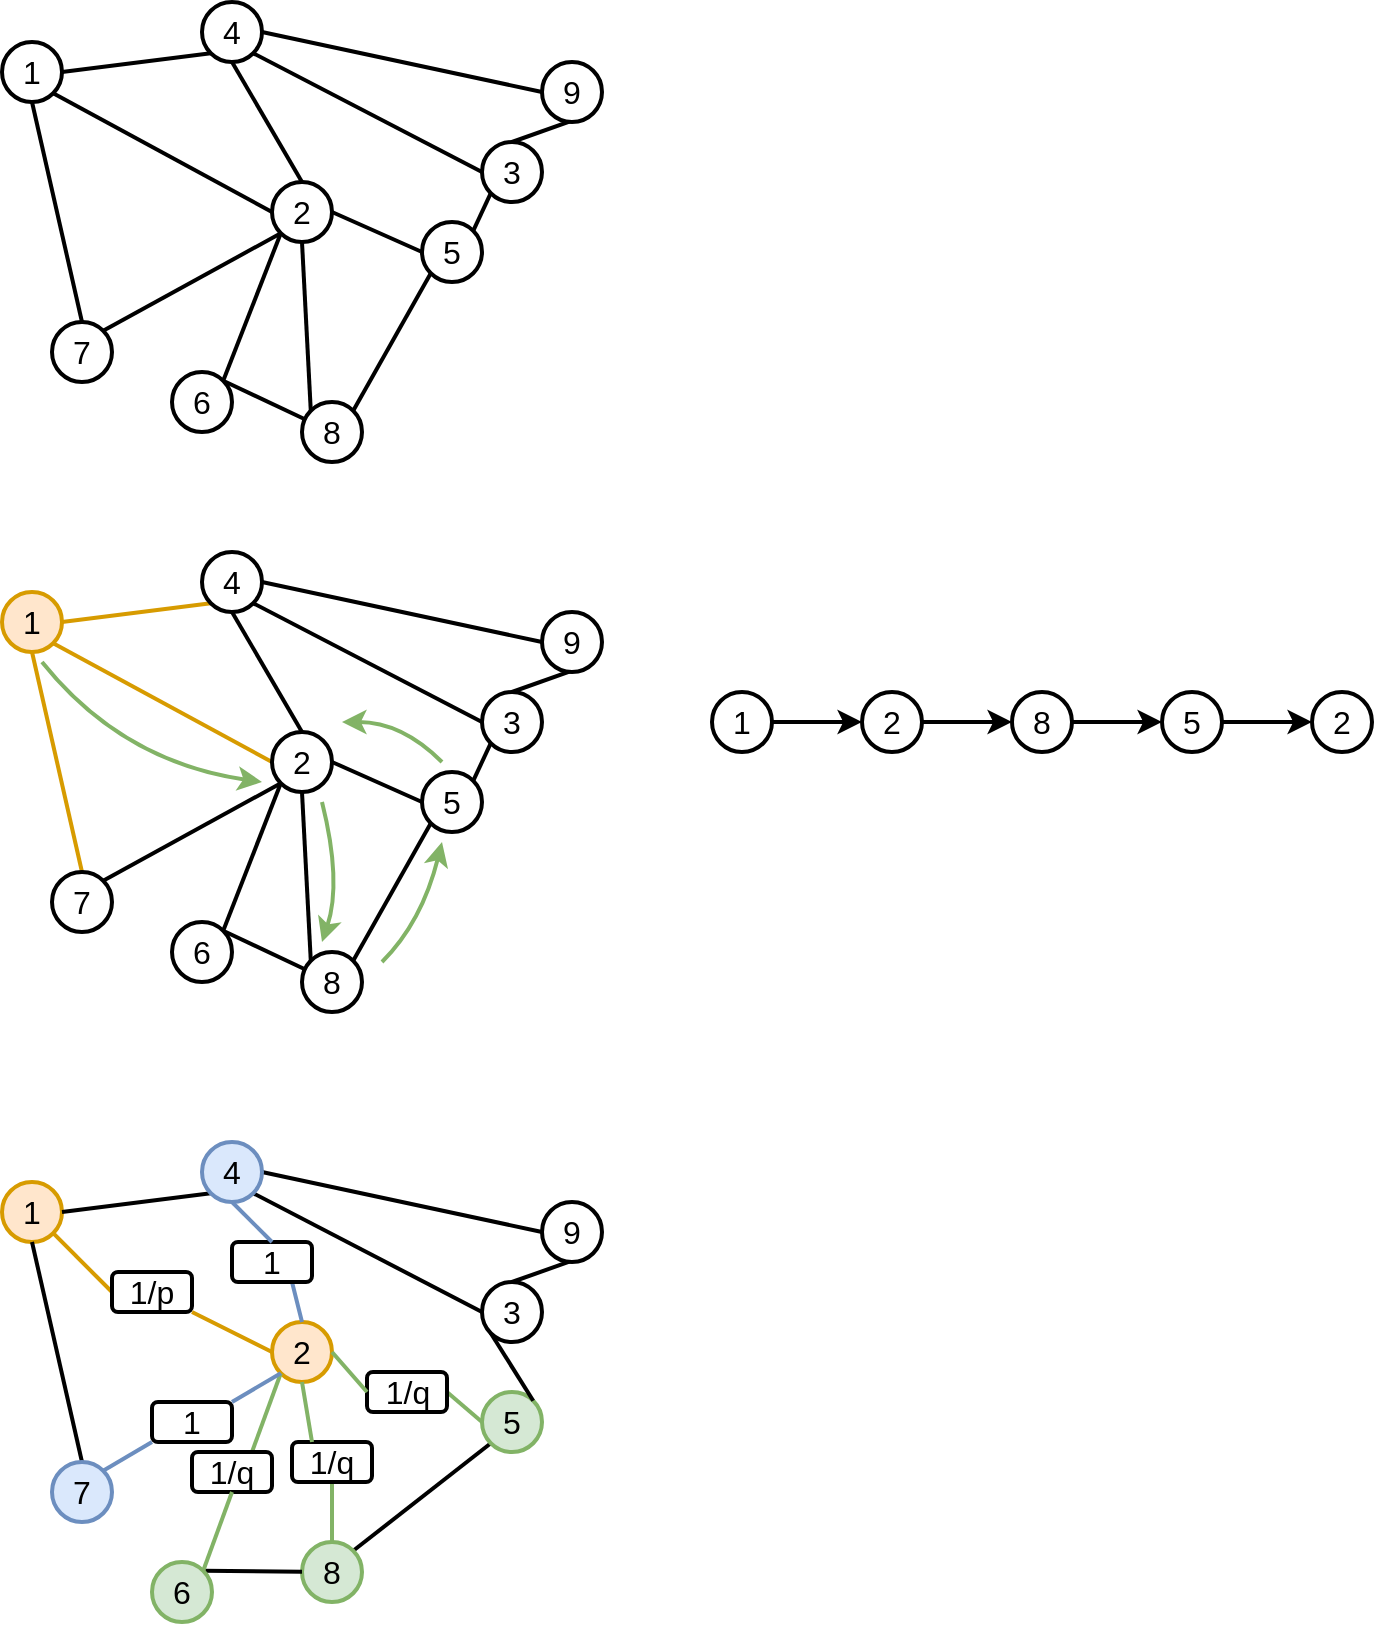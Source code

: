 <mxfile version="13.10.0" type="github" pages="3">
  <diagram id="lzfuCFlkRlJ_R8Awkxvl" name="第 1 页">
    <mxGraphModel dx="1248" dy="662" grid="1" gridSize="10" guides="1" tooltips="1" connect="1" arrows="1" fold="1" page="1" pageScale="1" pageWidth="827" pageHeight="1169" math="0" shadow="0">
      <root>
        <mxCell id="0" />
        <mxCell id="1" parent="0" />
        <mxCell id="z5i8Du2Py8ev8nXOOjrE-1" value="1" style="ellipse;whiteSpace=wrap;html=1;fontSize=16;strokeWidth=2;" parent="1" vertex="1">
          <mxGeometry x="70" y="60" width="30" height="30" as="geometry" />
        </mxCell>
        <mxCell id="z5i8Du2Py8ev8nXOOjrE-21" style="edgeStyle=none;rounded=0;orthogonalLoop=1;jettySize=auto;html=1;exitX=0;exitY=1;exitDx=0;exitDy=0;entryX=1;entryY=0;entryDx=0;entryDy=0;endArrow=none;endFill=0;fontSize=16;strokeWidth=2;" parent="1" source="z5i8Du2Py8ev8nXOOjrE-2" target="z5i8Du2Py8ev8nXOOjrE-6" edge="1">
          <mxGeometry relative="1" as="geometry" />
        </mxCell>
        <mxCell id="z5i8Du2Py8ev8nXOOjrE-2" value="5" style="ellipse;whiteSpace=wrap;html=1;fontSize=16;strokeWidth=2;" parent="1" vertex="1">
          <mxGeometry x="280" y="150" width="30" height="30" as="geometry" />
        </mxCell>
        <mxCell id="z5i8Du2Py8ev8nXOOjrE-23" style="edgeStyle=none;rounded=0;orthogonalLoop=1;jettySize=auto;html=1;exitX=0.5;exitY=0;exitDx=0;exitDy=0;entryX=0.5;entryY=1;entryDx=0;entryDy=0;endArrow=none;endFill=0;fontSize=16;strokeWidth=2;" parent="1" source="z5i8Du2Py8ev8nXOOjrE-3" target="z5i8Du2Py8ev8nXOOjrE-1" edge="1">
          <mxGeometry relative="1" as="geometry" />
        </mxCell>
        <mxCell id="z5i8Du2Py8ev8nXOOjrE-3" value="7" style="ellipse;whiteSpace=wrap;html=1;fontSize=16;strokeWidth=2;" parent="1" vertex="1">
          <mxGeometry x="95" y="200" width="30" height="30" as="geometry" />
        </mxCell>
        <mxCell id="z5i8Du2Py8ev8nXOOjrE-11" style="rounded=0;orthogonalLoop=1;jettySize=auto;html=1;entryX=1;entryY=1;entryDx=0;entryDy=0;endArrow=none;endFill=0;exitX=0;exitY=0.5;exitDx=0;exitDy=0;fontSize=16;strokeWidth=2;" parent="1" source="z5i8Du2Py8ev8nXOOjrE-4" target="z5i8Du2Py8ev8nXOOjrE-1" edge="1">
          <mxGeometry relative="1" as="geometry">
            <mxPoint x="200" y="145" as="sourcePoint" />
          </mxGeometry>
        </mxCell>
        <mxCell id="z5i8Du2Py8ev8nXOOjrE-19" style="edgeStyle=none;rounded=0;orthogonalLoop=1;jettySize=auto;html=1;exitX=1;exitY=0.5;exitDx=0;exitDy=0;entryX=0;entryY=0.5;entryDx=0;entryDy=0;endArrow=none;endFill=0;fontSize=16;strokeWidth=2;" parent="1" source="z5i8Du2Py8ev8nXOOjrE-4" target="z5i8Du2Py8ev8nXOOjrE-2" edge="1">
          <mxGeometry relative="1" as="geometry" />
        </mxCell>
        <mxCell id="z5i8Du2Py8ev8nXOOjrE-20" style="edgeStyle=none;rounded=0;orthogonalLoop=1;jettySize=auto;html=1;exitX=0.5;exitY=1;exitDx=0;exitDy=0;entryX=0;entryY=0;entryDx=0;entryDy=0;endArrow=none;endFill=0;fontSize=16;strokeWidth=2;" parent="1" source="z5i8Du2Py8ev8nXOOjrE-4" target="z5i8Du2Py8ev8nXOOjrE-6" edge="1">
          <mxGeometry relative="1" as="geometry" />
        </mxCell>
        <mxCell id="z5i8Du2Py8ev8nXOOjrE-22" style="edgeStyle=none;rounded=0;orthogonalLoop=1;jettySize=auto;html=1;exitX=0;exitY=1;exitDx=0;exitDy=0;entryX=1;entryY=0;entryDx=0;entryDy=0;endArrow=none;endFill=0;fontSize=16;strokeWidth=2;" parent="1" source="z5i8Du2Py8ev8nXOOjrE-4" target="z5i8Du2Py8ev8nXOOjrE-3" edge="1">
          <mxGeometry relative="1" as="geometry" />
        </mxCell>
        <mxCell id="z5i8Du2Py8ev8nXOOjrE-4" value="2" style="ellipse;whiteSpace=wrap;html=1;fontSize=16;strokeWidth=2;" parent="1" vertex="1">
          <mxGeometry x="205" y="130" width="30" height="30" as="geometry" />
        </mxCell>
        <mxCell id="z5i8Du2Py8ev8nXOOjrE-14" style="edgeStyle=none;rounded=0;orthogonalLoop=1;jettySize=auto;html=1;exitX=0;exitY=1;exitDx=0;exitDy=0;entryX=1;entryY=0.5;entryDx=0;entryDy=0;endArrow=none;endFill=0;fontSize=16;strokeWidth=2;" parent="1" source="z5i8Du2Py8ev8nXOOjrE-5" target="z5i8Du2Py8ev8nXOOjrE-1" edge="1">
          <mxGeometry relative="1" as="geometry" />
        </mxCell>
        <mxCell id="z5i8Du2Py8ev8nXOOjrE-15" style="edgeStyle=none;rounded=0;orthogonalLoop=1;jettySize=auto;html=1;exitX=1;exitY=1;exitDx=0;exitDy=0;entryX=0;entryY=0.5;entryDx=0;entryDy=0;endArrow=none;endFill=0;fontSize=16;strokeWidth=2;" parent="1" source="z5i8Du2Py8ev8nXOOjrE-5" target="z5i8Du2Py8ev8nXOOjrE-8" edge="1">
          <mxGeometry relative="1" as="geometry" />
        </mxCell>
        <mxCell id="z5i8Du2Py8ev8nXOOjrE-17" style="edgeStyle=none;rounded=0;orthogonalLoop=1;jettySize=auto;html=1;exitX=1;exitY=0.5;exitDx=0;exitDy=0;entryX=0;entryY=0.5;entryDx=0;entryDy=0;endArrow=none;endFill=0;fontSize=16;strokeWidth=2;" parent="1" source="z5i8Du2Py8ev8nXOOjrE-5" target="z5i8Du2Py8ev8nXOOjrE-7" edge="1">
          <mxGeometry relative="1" as="geometry" />
        </mxCell>
        <mxCell id="z5i8Du2Py8ev8nXOOjrE-18" style="edgeStyle=none;rounded=0;orthogonalLoop=1;jettySize=auto;html=1;exitX=0.5;exitY=1;exitDx=0;exitDy=0;entryX=0.5;entryY=0;entryDx=0;entryDy=0;endArrow=none;endFill=0;fontSize=16;strokeWidth=2;" parent="1" source="z5i8Du2Py8ev8nXOOjrE-5" target="z5i8Du2Py8ev8nXOOjrE-4" edge="1">
          <mxGeometry relative="1" as="geometry" />
        </mxCell>
        <mxCell id="z5i8Du2Py8ev8nXOOjrE-5" value="4" style="ellipse;whiteSpace=wrap;html=1;fontSize=16;strokeWidth=2;" parent="1" vertex="1">
          <mxGeometry x="170" y="40" width="30" height="30" as="geometry" />
        </mxCell>
        <mxCell id="z5i8Du2Py8ev8nXOOjrE-6" value="8" style="ellipse;whiteSpace=wrap;html=1;fontSize=16;strokeWidth=2;" parent="1" vertex="1">
          <mxGeometry x="220" y="240" width="30" height="30" as="geometry" />
        </mxCell>
        <mxCell id="z5i8Du2Py8ev8nXOOjrE-16" style="edgeStyle=none;rounded=0;orthogonalLoop=1;jettySize=auto;html=1;exitX=1;exitY=1;exitDx=0;exitDy=0;endArrow=none;endFill=0;entryX=0.5;entryY=0;entryDx=0;entryDy=0;fontSize=16;strokeWidth=2;" parent="1" source="z5i8Du2Py8ev8nXOOjrE-7" target="z5i8Du2Py8ev8nXOOjrE-8" edge="1">
          <mxGeometry relative="1" as="geometry">
            <mxPoint x="460" y="160" as="targetPoint" />
          </mxGeometry>
        </mxCell>
        <mxCell id="z5i8Du2Py8ev8nXOOjrE-7" value="9" style="ellipse;whiteSpace=wrap;html=1;fontSize=16;strokeWidth=2;" parent="1" vertex="1">
          <mxGeometry x="340" y="70" width="30" height="30" as="geometry" />
        </mxCell>
        <mxCell id="z5i8Du2Py8ev8nXOOjrE-27" style="edgeStyle=none;rounded=0;orthogonalLoop=1;jettySize=auto;html=1;exitX=0;exitY=1;exitDx=0;exitDy=0;entryX=1;entryY=0;entryDx=0;entryDy=0;endArrow=none;endFill=0;fontSize=16;strokeWidth=2;" parent="1" source="z5i8Du2Py8ev8nXOOjrE-8" target="z5i8Du2Py8ev8nXOOjrE-2" edge="1">
          <mxGeometry relative="1" as="geometry" />
        </mxCell>
        <mxCell id="z5i8Du2Py8ev8nXOOjrE-8" value="3" style="ellipse;whiteSpace=wrap;html=1;fontSize=16;strokeWidth=2;" parent="1" vertex="1">
          <mxGeometry x="310" y="110" width="30" height="30" as="geometry" />
        </mxCell>
        <mxCell id="z5i8Du2Py8ev8nXOOjrE-24" style="edgeStyle=none;rounded=0;orthogonalLoop=1;jettySize=auto;html=1;exitX=1;exitY=0;exitDx=0;exitDy=0;endArrow=none;endFill=0;fontSize=16;strokeWidth=2;" parent="1" source="z5i8Du2Py8ev8nXOOjrE-9" target="z5i8Du2Py8ev8nXOOjrE-6" edge="1">
          <mxGeometry relative="1" as="geometry" />
        </mxCell>
        <mxCell id="z5i8Du2Py8ev8nXOOjrE-25" style="edgeStyle=none;rounded=0;orthogonalLoop=1;jettySize=auto;html=1;exitX=1;exitY=0;exitDx=0;exitDy=0;entryX=0;entryY=1;entryDx=0;entryDy=0;endArrow=none;endFill=0;fontSize=16;strokeWidth=2;" parent="1" source="z5i8Du2Py8ev8nXOOjrE-9" target="z5i8Du2Py8ev8nXOOjrE-4" edge="1">
          <mxGeometry relative="1" as="geometry" />
        </mxCell>
        <mxCell id="z5i8Du2Py8ev8nXOOjrE-9" value="6" style="ellipse;whiteSpace=wrap;html=1;fontSize=16;strokeWidth=2;" parent="1" vertex="1">
          <mxGeometry x="155" y="225" width="30" height="30" as="geometry" />
        </mxCell>
        <mxCell id="z5i8Du2Py8ev8nXOOjrE-28" value="1" style="ellipse;whiteSpace=wrap;html=1;fillColor=#ffe6cc;strokeColor=#d79b00;fontSize=16;strokeWidth=2;" parent="1" vertex="1">
          <mxGeometry x="70" y="335" width="30" height="30" as="geometry" />
        </mxCell>
        <mxCell id="z5i8Du2Py8ev8nXOOjrE-29" style="edgeStyle=none;rounded=0;orthogonalLoop=1;jettySize=auto;html=1;exitX=0;exitY=1;exitDx=0;exitDy=0;entryX=1;entryY=0;entryDx=0;entryDy=0;endArrow=none;endFill=0;fontSize=16;strokeWidth=2;" parent="1" source="z5i8Du2Py8ev8nXOOjrE-30" target="z5i8Du2Py8ev8nXOOjrE-43" edge="1">
          <mxGeometry relative="1" as="geometry" />
        </mxCell>
        <mxCell id="z5i8Du2Py8ev8nXOOjrE-30" value="5" style="ellipse;whiteSpace=wrap;html=1;fontSize=16;strokeWidth=2;" parent="1" vertex="1">
          <mxGeometry x="280" y="425" width="30" height="30" as="geometry" />
        </mxCell>
        <mxCell id="z5i8Du2Py8ev8nXOOjrE-31" style="edgeStyle=none;rounded=0;orthogonalLoop=1;jettySize=auto;html=1;exitX=0.5;exitY=0;exitDx=0;exitDy=0;entryX=0.5;entryY=1;entryDx=0;entryDy=0;endArrow=none;endFill=0;fillColor=#ffe6cc;strokeColor=#d79b00;fontSize=16;strokeWidth=2;" parent="1" source="z5i8Du2Py8ev8nXOOjrE-32" target="z5i8Du2Py8ev8nXOOjrE-28" edge="1">
          <mxGeometry relative="1" as="geometry" />
        </mxCell>
        <mxCell id="z5i8Du2Py8ev8nXOOjrE-32" value="7" style="ellipse;whiteSpace=wrap;html=1;fontSize=16;strokeWidth=2;" parent="1" vertex="1">
          <mxGeometry x="95" y="475" width="30" height="30" as="geometry" />
        </mxCell>
        <mxCell id="z5i8Du2Py8ev8nXOOjrE-33" style="rounded=0;orthogonalLoop=1;jettySize=auto;html=1;entryX=1;entryY=1;entryDx=0;entryDy=0;endArrow=none;endFill=0;exitX=0;exitY=0.5;exitDx=0;exitDy=0;fillColor=#ffe6cc;strokeColor=#d79b00;fontSize=16;strokeWidth=2;" parent="1" source="z5i8Du2Py8ev8nXOOjrE-37" target="z5i8Du2Py8ev8nXOOjrE-28" edge="1">
          <mxGeometry relative="1" as="geometry">
            <mxPoint x="200" y="420" as="sourcePoint" />
          </mxGeometry>
        </mxCell>
        <mxCell id="z5i8Du2Py8ev8nXOOjrE-34" style="edgeStyle=none;rounded=0;orthogonalLoop=1;jettySize=auto;html=1;exitX=1;exitY=0.5;exitDx=0;exitDy=0;entryX=0;entryY=0.5;entryDx=0;entryDy=0;endArrow=none;endFill=0;fontSize=16;strokeWidth=2;" parent="1" source="z5i8Du2Py8ev8nXOOjrE-37" target="z5i8Du2Py8ev8nXOOjrE-30" edge="1">
          <mxGeometry relative="1" as="geometry" />
        </mxCell>
        <mxCell id="z5i8Du2Py8ev8nXOOjrE-35" style="edgeStyle=none;rounded=0;orthogonalLoop=1;jettySize=auto;html=1;exitX=0.5;exitY=1;exitDx=0;exitDy=0;entryX=0;entryY=0;entryDx=0;entryDy=0;endArrow=none;endFill=0;fontSize=16;strokeWidth=2;" parent="1" source="z5i8Du2Py8ev8nXOOjrE-37" target="z5i8Du2Py8ev8nXOOjrE-43" edge="1">
          <mxGeometry relative="1" as="geometry" />
        </mxCell>
        <mxCell id="z5i8Du2Py8ev8nXOOjrE-36" style="edgeStyle=none;rounded=0;orthogonalLoop=1;jettySize=auto;html=1;exitX=0;exitY=1;exitDx=0;exitDy=0;entryX=1;entryY=0;entryDx=0;entryDy=0;endArrow=none;endFill=0;fontSize=16;strokeWidth=2;" parent="1" source="z5i8Du2Py8ev8nXOOjrE-37" target="z5i8Du2Py8ev8nXOOjrE-32" edge="1">
          <mxGeometry relative="1" as="geometry" />
        </mxCell>
        <mxCell id="z5i8Du2Py8ev8nXOOjrE-37" value="2" style="ellipse;whiteSpace=wrap;html=1;fontSize=16;strokeWidth=2;" parent="1" vertex="1">
          <mxGeometry x="205" y="405" width="30" height="30" as="geometry" />
        </mxCell>
        <mxCell id="z5i8Du2Py8ev8nXOOjrE-38" style="edgeStyle=none;rounded=0;orthogonalLoop=1;jettySize=auto;html=1;exitX=0;exitY=1;exitDx=0;exitDy=0;entryX=1;entryY=0.5;entryDx=0;entryDy=0;endArrow=none;endFill=0;fillColor=#ffe6cc;strokeColor=#d79b00;fontSize=16;strokeWidth=2;" parent="1" source="z5i8Du2Py8ev8nXOOjrE-42" target="z5i8Du2Py8ev8nXOOjrE-28" edge="1">
          <mxGeometry relative="1" as="geometry" />
        </mxCell>
        <mxCell id="z5i8Du2Py8ev8nXOOjrE-39" style="edgeStyle=none;rounded=0;orthogonalLoop=1;jettySize=auto;html=1;exitX=1;exitY=1;exitDx=0;exitDy=0;entryX=0;entryY=0.5;entryDx=0;entryDy=0;endArrow=none;endFill=0;fontSize=16;strokeWidth=2;" parent="1" source="z5i8Du2Py8ev8nXOOjrE-42" target="z5i8Du2Py8ev8nXOOjrE-47" edge="1">
          <mxGeometry relative="1" as="geometry" />
        </mxCell>
        <mxCell id="z5i8Du2Py8ev8nXOOjrE-40" style="edgeStyle=none;rounded=0;orthogonalLoop=1;jettySize=auto;html=1;exitX=1;exitY=0.5;exitDx=0;exitDy=0;entryX=0;entryY=0.5;entryDx=0;entryDy=0;endArrow=none;endFill=0;fontSize=16;strokeWidth=2;" parent="1" source="z5i8Du2Py8ev8nXOOjrE-42" target="z5i8Du2Py8ev8nXOOjrE-45" edge="1">
          <mxGeometry relative="1" as="geometry" />
        </mxCell>
        <mxCell id="z5i8Du2Py8ev8nXOOjrE-41" style="edgeStyle=none;rounded=0;orthogonalLoop=1;jettySize=auto;html=1;exitX=0.5;exitY=1;exitDx=0;exitDy=0;entryX=0.5;entryY=0;entryDx=0;entryDy=0;endArrow=none;endFill=0;fontSize=16;strokeWidth=2;" parent="1" source="z5i8Du2Py8ev8nXOOjrE-42" target="z5i8Du2Py8ev8nXOOjrE-37" edge="1">
          <mxGeometry relative="1" as="geometry" />
        </mxCell>
        <mxCell id="z5i8Du2Py8ev8nXOOjrE-42" value="4" style="ellipse;whiteSpace=wrap;html=1;fontSize=16;strokeWidth=2;" parent="1" vertex="1">
          <mxGeometry x="170" y="315" width="30" height="30" as="geometry" />
        </mxCell>
        <mxCell id="z5i8Du2Py8ev8nXOOjrE-43" value="8" style="ellipse;whiteSpace=wrap;html=1;fontSize=16;strokeWidth=2;" parent="1" vertex="1">
          <mxGeometry x="220" y="515" width="30" height="30" as="geometry" />
        </mxCell>
        <mxCell id="z5i8Du2Py8ev8nXOOjrE-44" style="edgeStyle=none;rounded=0;orthogonalLoop=1;jettySize=auto;html=1;exitX=1;exitY=1;exitDx=0;exitDy=0;endArrow=none;endFill=0;entryX=0.5;entryY=0;entryDx=0;entryDy=0;fontSize=16;strokeWidth=2;" parent="1" source="z5i8Du2Py8ev8nXOOjrE-45" target="z5i8Du2Py8ev8nXOOjrE-47" edge="1">
          <mxGeometry relative="1" as="geometry">
            <mxPoint x="460" y="435" as="targetPoint" />
          </mxGeometry>
        </mxCell>
        <mxCell id="z5i8Du2Py8ev8nXOOjrE-45" value="9" style="ellipse;whiteSpace=wrap;html=1;fontSize=16;strokeWidth=2;" parent="1" vertex="1">
          <mxGeometry x="340" y="345" width="30" height="30" as="geometry" />
        </mxCell>
        <mxCell id="z5i8Du2Py8ev8nXOOjrE-46" style="edgeStyle=none;rounded=0;orthogonalLoop=1;jettySize=auto;html=1;exitX=0;exitY=1;exitDx=0;exitDy=0;entryX=1;entryY=0;entryDx=0;entryDy=0;endArrow=none;endFill=0;fontSize=16;strokeWidth=2;" parent="1" source="z5i8Du2Py8ev8nXOOjrE-47" target="z5i8Du2Py8ev8nXOOjrE-30" edge="1">
          <mxGeometry relative="1" as="geometry" />
        </mxCell>
        <mxCell id="z5i8Du2Py8ev8nXOOjrE-47" value="3" style="ellipse;whiteSpace=wrap;html=1;fontSize=16;strokeWidth=2;" parent="1" vertex="1">
          <mxGeometry x="310" y="385" width="30" height="30" as="geometry" />
        </mxCell>
        <mxCell id="z5i8Du2Py8ev8nXOOjrE-48" style="edgeStyle=none;rounded=0;orthogonalLoop=1;jettySize=auto;html=1;exitX=1;exitY=0;exitDx=0;exitDy=0;endArrow=none;endFill=0;fontSize=16;strokeWidth=2;" parent="1" source="z5i8Du2Py8ev8nXOOjrE-50" target="z5i8Du2Py8ev8nXOOjrE-43" edge="1">
          <mxGeometry relative="1" as="geometry" />
        </mxCell>
        <mxCell id="z5i8Du2Py8ev8nXOOjrE-49" style="edgeStyle=none;rounded=0;orthogonalLoop=1;jettySize=auto;html=1;exitX=1;exitY=0;exitDx=0;exitDy=0;entryX=0;entryY=1;entryDx=0;entryDy=0;endArrow=none;endFill=0;fontSize=16;strokeWidth=2;" parent="1" source="z5i8Du2Py8ev8nXOOjrE-50" target="z5i8Du2Py8ev8nXOOjrE-37" edge="1">
          <mxGeometry relative="1" as="geometry" />
        </mxCell>
        <mxCell id="z5i8Du2Py8ev8nXOOjrE-50" value="6" style="ellipse;whiteSpace=wrap;html=1;fontSize=16;strokeWidth=2;" parent="1" vertex="1">
          <mxGeometry x="155" y="500" width="30" height="30" as="geometry" />
        </mxCell>
        <mxCell id="z5i8Du2Py8ev8nXOOjrE-53" value="" style="curved=1;endArrow=classic;html=1;fillColor=#d5e8d4;strokeColor=#82b366;fontSize=16;strokeWidth=2;" parent="1" edge="1">
          <mxGeometry width="50" height="50" relative="1" as="geometry">
            <mxPoint x="90" y="370" as="sourcePoint" />
            <mxPoint x="200" y="430" as="targetPoint" />
            <Array as="points">
              <mxPoint x="130" y="420" />
            </Array>
          </mxGeometry>
        </mxCell>
        <mxCell id="z5i8Du2Py8ev8nXOOjrE-54" value="" style="curved=1;endArrow=classic;html=1;fillColor=#d5e8d4;strokeColor=#82b366;fontSize=16;strokeWidth=2;" parent="1" edge="1">
          <mxGeometry width="50" height="50" relative="1" as="geometry">
            <mxPoint x="230" y="440" as="sourcePoint" />
            <mxPoint x="230" y="510" as="targetPoint" />
            <Array as="points">
              <mxPoint x="240" y="480" />
            </Array>
          </mxGeometry>
        </mxCell>
        <mxCell id="z5i8Du2Py8ev8nXOOjrE-55" value="" style="curved=1;endArrow=classic;html=1;fillColor=#d5e8d4;strokeColor=#82b366;fontSize=16;strokeWidth=2;" parent="1" edge="1">
          <mxGeometry width="50" height="50" relative="1" as="geometry">
            <mxPoint x="260" y="520" as="sourcePoint" />
            <mxPoint x="290" y="460" as="targetPoint" />
            <Array as="points">
              <mxPoint x="280" y="500" />
            </Array>
          </mxGeometry>
        </mxCell>
        <mxCell id="z5i8Du2Py8ev8nXOOjrE-56" value="" style="curved=1;endArrow=classic;html=1;fillColor=#d5e8d4;strokeColor=#82b366;fontSize=16;strokeWidth=2;" parent="1" edge="1">
          <mxGeometry width="50" height="50" relative="1" as="geometry">
            <mxPoint x="290" y="420" as="sourcePoint" />
            <mxPoint x="240" y="400" as="targetPoint" />
            <Array as="points">
              <mxPoint x="270" y="400" />
            </Array>
          </mxGeometry>
        </mxCell>
        <mxCell id="OanUgY9QcuNFeh2ZwCuF-8" value="1" style="ellipse;whiteSpace=wrap;html=1;fontSize=16;strokeWidth=2;" parent="1" vertex="1">
          <mxGeometry x="425" y="385" width="30" height="30" as="geometry" />
        </mxCell>
        <mxCell id="OanUgY9QcuNFeh2ZwCuF-9" style="edgeStyle=none;rounded=0;orthogonalLoop=1;jettySize=auto;html=1;exitX=0;exitY=0.5;exitDx=0;exitDy=0;entryX=1;entryY=0.5;entryDx=0;entryDy=0;endArrow=none;endFill=0;startArrow=classic;startFill=1;fontSize=16;strokeWidth=2;" parent="1" source="OanUgY9QcuNFeh2ZwCuF-10" target="OanUgY9QcuNFeh2ZwCuF-15" edge="1">
          <mxGeometry relative="1" as="geometry" />
        </mxCell>
        <mxCell id="OanUgY9QcuNFeh2ZwCuF-10" value="5" style="ellipse;whiteSpace=wrap;html=1;fontSize=16;strokeWidth=2;" parent="1" vertex="1">
          <mxGeometry x="650" y="385" width="30" height="30" as="geometry" />
        </mxCell>
        <mxCell id="OanUgY9QcuNFeh2ZwCuF-11" style="rounded=0;orthogonalLoop=1;jettySize=auto;html=1;entryX=1;entryY=0.5;entryDx=0;entryDy=0;endArrow=none;endFill=0;exitX=0;exitY=0.5;exitDx=0;exitDy=0;startArrow=classic;startFill=1;fontSize=16;strokeWidth=2;" parent="1" source="OanUgY9QcuNFeh2ZwCuF-14" target="OanUgY9QcuNFeh2ZwCuF-8" edge="1">
          <mxGeometry relative="1" as="geometry">
            <mxPoint x="540" y="410" as="sourcePoint" />
          </mxGeometry>
        </mxCell>
        <mxCell id="OanUgY9QcuNFeh2ZwCuF-13" style="edgeStyle=none;rounded=0;orthogonalLoop=1;jettySize=auto;html=1;exitX=1;exitY=0.5;exitDx=0;exitDy=0;endArrow=classic;endFill=1;entryX=0;entryY=0.5;entryDx=0;entryDy=0;startArrow=none;startFill=0;fontSize=16;strokeWidth=2;" parent="1" source="OanUgY9QcuNFeh2ZwCuF-14" target="OanUgY9QcuNFeh2ZwCuF-15" edge="1">
          <mxGeometry relative="1" as="geometry">
            <mxPoint x="600" y="400" as="targetPoint" />
          </mxGeometry>
        </mxCell>
        <mxCell id="OanUgY9QcuNFeh2ZwCuF-14" value="2" style="ellipse;whiteSpace=wrap;html=1;fontSize=16;strokeWidth=2;" parent="1" vertex="1">
          <mxGeometry x="500" y="385" width="30" height="30" as="geometry" />
        </mxCell>
        <mxCell id="OanUgY9QcuNFeh2ZwCuF-15" value="8" style="ellipse;whiteSpace=wrap;html=1;fontSize=16;strokeWidth=2;" parent="1" vertex="1">
          <mxGeometry x="575" y="385" width="30" height="30" as="geometry" />
        </mxCell>
        <mxCell id="OanUgY9QcuNFeh2ZwCuF-16" style="rounded=0;orthogonalLoop=1;jettySize=auto;html=1;endArrow=none;endFill=0;exitX=0;exitY=0.5;exitDx=0;exitDy=0;entryX=1;entryY=0.5;entryDx=0;entryDy=0;startArrow=classic;startFill=1;fontSize=16;strokeWidth=2;" parent="1" source="OanUgY9QcuNFeh2ZwCuF-17" target="OanUgY9QcuNFeh2ZwCuF-10" edge="1">
          <mxGeometry relative="1" as="geometry">
            <mxPoint x="765" y="410" as="sourcePoint" />
            <mxPoint x="690" y="400" as="targetPoint" />
          </mxGeometry>
        </mxCell>
        <mxCell id="OanUgY9QcuNFeh2ZwCuF-17" value="2" style="ellipse;whiteSpace=wrap;html=1;fontSize=16;strokeWidth=2;" parent="1" vertex="1">
          <mxGeometry x="725" y="385" width="30" height="30" as="geometry" />
        </mxCell>
        <mxCell id="OanUgY9QcuNFeh2ZwCuF-21" value="1" style="ellipse;whiteSpace=wrap;html=1;fillColor=#ffe6cc;strokeColor=#d79b00;fontSize=16;strokeWidth=2;" parent="1" vertex="1">
          <mxGeometry x="70" y="630" width="30" height="30" as="geometry" />
        </mxCell>
        <mxCell id="OanUgY9QcuNFeh2ZwCuF-22" style="edgeStyle=none;rounded=0;orthogonalLoop=1;jettySize=auto;html=1;exitX=0;exitY=1;exitDx=0;exitDy=0;entryX=1;entryY=0;entryDx=0;entryDy=0;endArrow=none;endFill=0;fontSize=16;strokeWidth=2;" parent="1" source="OanUgY9QcuNFeh2ZwCuF-23" target="OanUgY9QcuNFeh2ZwCuF-36" edge="1">
          <mxGeometry relative="1" as="geometry" />
        </mxCell>
        <mxCell id="OanUgY9QcuNFeh2ZwCuF-23" value="5" style="ellipse;whiteSpace=wrap;html=1;fillColor=#d5e8d4;strokeColor=#82b366;fontSize=16;strokeWidth=2;" parent="1" vertex="1">
          <mxGeometry x="310" y="735" width="30" height="30" as="geometry" />
        </mxCell>
        <mxCell id="OanUgY9QcuNFeh2ZwCuF-24" style="edgeStyle=none;rounded=0;orthogonalLoop=1;jettySize=auto;html=1;exitX=0.5;exitY=0;exitDx=0;exitDy=0;entryX=0.5;entryY=1;entryDx=0;entryDy=0;endArrow=none;endFill=0;fontSize=16;strokeWidth=2;" parent="1" source="OanUgY9QcuNFeh2ZwCuF-25" target="OanUgY9QcuNFeh2ZwCuF-21" edge="1">
          <mxGeometry relative="1" as="geometry" />
        </mxCell>
        <mxCell id="OanUgY9QcuNFeh2ZwCuF-25" value="7" style="ellipse;whiteSpace=wrap;html=1;fillColor=#dae8fc;strokeColor=#6c8ebf;fontSize=16;strokeWidth=2;" parent="1" vertex="1">
          <mxGeometry x="95" y="770" width="30" height="30" as="geometry" />
        </mxCell>
        <mxCell id="OanUgY9QcuNFeh2ZwCuF-26" style="rounded=0;orthogonalLoop=1;jettySize=auto;html=1;entryX=1;entryY=1;entryDx=0;entryDy=0;endArrow=none;endFill=0;exitX=0;exitY=0.5;exitDx=0;exitDy=0;fillColor=#ffe6cc;strokeColor=#d79b00;fontSize=16;strokeWidth=2;" parent="1" source="OanUgY9QcuNFeh2ZwCuF-46" target="OanUgY9QcuNFeh2ZwCuF-21" edge="1">
          <mxGeometry relative="1" as="geometry">
            <mxPoint x="200" y="715" as="sourcePoint" />
          </mxGeometry>
        </mxCell>
        <mxCell id="OanUgY9QcuNFeh2ZwCuF-27" style="edgeStyle=none;rounded=0;orthogonalLoop=1;jettySize=auto;html=1;exitX=1;exitY=0.5;exitDx=0;exitDy=0;entryX=0;entryY=0.5;entryDx=0;entryDy=0;endArrow=none;endFill=0;fillColor=#d5e8d4;strokeColor=#82b366;fontSize=16;strokeWidth=2;" parent="1" source="OanUgY9QcuNFeh2ZwCuF-50" target="OanUgY9QcuNFeh2ZwCuF-23" edge="1">
          <mxGeometry relative="1" as="geometry" />
        </mxCell>
        <mxCell id="OanUgY9QcuNFeh2ZwCuF-28" style="edgeStyle=none;rounded=0;orthogonalLoop=1;jettySize=auto;html=1;exitX=0.5;exitY=1;exitDx=0;exitDy=0;entryX=0.5;entryY=0;entryDx=0;entryDy=0;endArrow=none;endFill=0;fillColor=#d5e8d4;strokeColor=#82b366;fontSize=16;strokeWidth=2;" parent="1" source="OanUgY9QcuNFeh2ZwCuF-54" target="OanUgY9QcuNFeh2ZwCuF-36" edge="1">
          <mxGeometry relative="1" as="geometry" />
        </mxCell>
        <mxCell id="OanUgY9QcuNFeh2ZwCuF-29" style="edgeStyle=none;rounded=0;orthogonalLoop=1;jettySize=auto;html=1;exitX=0;exitY=1;exitDx=0;exitDy=0;entryX=1;entryY=0;entryDx=0;entryDy=0;endArrow=none;endFill=0;fillColor=#dae8fc;strokeColor=#6c8ebf;fontSize=16;strokeWidth=2;" parent="1" source="OanUgY9QcuNFeh2ZwCuF-52" target="OanUgY9QcuNFeh2ZwCuF-25" edge="1">
          <mxGeometry relative="1" as="geometry" />
        </mxCell>
        <mxCell id="OanUgY9QcuNFeh2ZwCuF-30" value="2" style="ellipse;whiteSpace=wrap;html=1;fillColor=#ffe6cc;strokeColor=#d79b00;fontSize=16;strokeWidth=2;" parent="1" vertex="1">
          <mxGeometry x="205" y="700" width="30" height="30" as="geometry" />
        </mxCell>
        <mxCell id="OanUgY9QcuNFeh2ZwCuF-31" style="edgeStyle=none;rounded=0;orthogonalLoop=1;jettySize=auto;html=1;exitX=0;exitY=1;exitDx=0;exitDy=0;entryX=1;entryY=0.5;entryDx=0;entryDy=0;endArrow=none;endFill=0;fontSize=16;strokeWidth=2;" parent="1" source="OanUgY9QcuNFeh2ZwCuF-35" target="OanUgY9QcuNFeh2ZwCuF-21" edge="1">
          <mxGeometry relative="1" as="geometry" />
        </mxCell>
        <mxCell id="OanUgY9QcuNFeh2ZwCuF-32" style="edgeStyle=none;rounded=0;orthogonalLoop=1;jettySize=auto;html=1;exitX=1;exitY=1;exitDx=0;exitDy=0;entryX=0;entryY=0.5;entryDx=0;entryDy=0;endArrow=none;endFill=0;fontSize=16;strokeWidth=2;" parent="1" source="OanUgY9QcuNFeh2ZwCuF-35" target="OanUgY9QcuNFeh2ZwCuF-40" edge="1">
          <mxGeometry relative="1" as="geometry" />
        </mxCell>
        <mxCell id="OanUgY9QcuNFeh2ZwCuF-33" style="edgeStyle=none;rounded=0;orthogonalLoop=1;jettySize=auto;html=1;exitX=1;exitY=0.5;exitDx=0;exitDy=0;entryX=0;entryY=0.5;entryDx=0;entryDy=0;endArrow=none;endFill=0;fontSize=16;strokeWidth=2;" parent="1" source="OanUgY9QcuNFeh2ZwCuF-35" target="OanUgY9QcuNFeh2ZwCuF-38" edge="1">
          <mxGeometry relative="1" as="geometry" />
        </mxCell>
        <mxCell id="OanUgY9QcuNFeh2ZwCuF-34" style="edgeStyle=none;rounded=0;orthogonalLoop=1;jettySize=auto;html=1;exitX=0.75;exitY=1;exitDx=0;exitDy=0;entryX=0.5;entryY=0;entryDx=0;entryDy=0;endArrow=none;endFill=0;fillColor=#dae8fc;strokeColor=#6c8ebf;fontSize=16;strokeWidth=2;" parent="1" source="OanUgY9QcuNFeh2ZwCuF-48" target="OanUgY9QcuNFeh2ZwCuF-30" edge="1">
          <mxGeometry relative="1" as="geometry" />
        </mxCell>
        <mxCell id="OanUgY9QcuNFeh2ZwCuF-35" value="4" style="ellipse;whiteSpace=wrap;html=1;fillColor=#dae8fc;strokeColor=#6c8ebf;fontSize=16;strokeWidth=2;" parent="1" vertex="1">
          <mxGeometry x="170" y="610" width="30" height="30" as="geometry" />
        </mxCell>
        <mxCell id="OanUgY9QcuNFeh2ZwCuF-36" value="8" style="ellipse;whiteSpace=wrap;html=1;fillColor=#d5e8d4;strokeColor=#82b366;fontSize=16;strokeWidth=2;" parent="1" vertex="1">
          <mxGeometry x="220" y="810" width="30" height="30" as="geometry" />
        </mxCell>
        <mxCell id="OanUgY9QcuNFeh2ZwCuF-37" style="edgeStyle=none;rounded=0;orthogonalLoop=1;jettySize=auto;html=1;exitX=1;exitY=1;exitDx=0;exitDy=0;endArrow=none;endFill=0;entryX=0.5;entryY=0;entryDx=0;entryDy=0;fontSize=16;strokeWidth=2;" parent="1" source="OanUgY9QcuNFeh2ZwCuF-38" target="OanUgY9QcuNFeh2ZwCuF-40" edge="1">
          <mxGeometry relative="1" as="geometry">
            <mxPoint x="460" y="730" as="targetPoint" />
          </mxGeometry>
        </mxCell>
        <mxCell id="OanUgY9QcuNFeh2ZwCuF-38" value="9" style="ellipse;whiteSpace=wrap;html=1;fontSize=16;strokeWidth=2;" parent="1" vertex="1">
          <mxGeometry x="340" y="640" width="30" height="30" as="geometry" />
        </mxCell>
        <mxCell id="OanUgY9QcuNFeh2ZwCuF-39" style="edgeStyle=none;rounded=0;orthogonalLoop=1;jettySize=auto;html=1;exitX=0;exitY=1;exitDx=0;exitDy=0;entryX=1;entryY=0;entryDx=0;entryDy=0;endArrow=none;endFill=0;fontSize=16;strokeWidth=2;" parent="1" source="OanUgY9QcuNFeh2ZwCuF-40" target="OanUgY9QcuNFeh2ZwCuF-23" edge="1">
          <mxGeometry relative="1" as="geometry" />
        </mxCell>
        <mxCell id="OanUgY9QcuNFeh2ZwCuF-40" value="3" style="ellipse;whiteSpace=wrap;html=1;fontSize=16;strokeWidth=2;" parent="1" vertex="1">
          <mxGeometry x="310" y="680" width="30" height="30" as="geometry" />
        </mxCell>
        <mxCell id="OanUgY9QcuNFeh2ZwCuF-41" style="edgeStyle=none;rounded=0;orthogonalLoop=1;jettySize=auto;html=1;exitX=1;exitY=0;exitDx=0;exitDy=0;endArrow=none;endFill=0;fontSize=16;strokeWidth=2;" parent="1" source="OanUgY9QcuNFeh2ZwCuF-43" target="OanUgY9QcuNFeh2ZwCuF-36" edge="1">
          <mxGeometry relative="1" as="geometry" />
        </mxCell>
        <mxCell id="OanUgY9QcuNFeh2ZwCuF-42" style="edgeStyle=none;rounded=0;orthogonalLoop=1;jettySize=auto;html=1;exitX=0.75;exitY=0;exitDx=0;exitDy=0;entryX=0;entryY=1;entryDx=0;entryDy=0;endArrow=none;endFill=0;fillColor=#d5e8d4;strokeColor=#82b366;fontSize=16;strokeWidth=2;" parent="1" source="OanUgY9QcuNFeh2ZwCuF-56" target="OanUgY9QcuNFeh2ZwCuF-30" edge="1">
          <mxGeometry relative="1" as="geometry" />
        </mxCell>
        <mxCell id="OanUgY9QcuNFeh2ZwCuF-43" value="6" style="ellipse;whiteSpace=wrap;html=1;fillColor=#d5e8d4;strokeColor=#82b366;fontSize=16;strokeWidth=2;" parent="1" vertex="1">
          <mxGeometry x="145" y="820" width="30" height="30" as="geometry" />
        </mxCell>
        <mxCell id="OanUgY9QcuNFeh2ZwCuF-46" value="1/p" style="text;html=1;strokeColor=#000000;fillColor=none;align=center;verticalAlign=middle;whiteSpace=wrap;rounded=1;fontSize=16;strokeWidth=2;" parent="1" vertex="1">
          <mxGeometry x="125" y="675" width="40" height="20" as="geometry" />
        </mxCell>
        <mxCell id="OanUgY9QcuNFeh2ZwCuF-47" style="rounded=0;orthogonalLoop=1;jettySize=auto;html=1;entryX=1;entryY=1;entryDx=0;entryDy=0;endArrow=none;endFill=0;exitX=0;exitY=0.5;exitDx=0;exitDy=0;fillColor=#ffe6cc;strokeColor=#d79b00;fontSize=16;strokeWidth=2;" parent="1" source="OanUgY9QcuNFeh2ZwCuF-30" target="OanUgY9QcuNFeh2ZwCuF-46" edge="1">
          <mxGeometry relative="1" as="geometry">
            <mxPoint x="205" y="715" as="sourcePoint" />
            <mxPoint x="95.607" y="655.607" as="targetPoint" />
          </mxGeometry>
        </mxCell>
        <mxCell id="OanUgY9QcuNFeh2ZwCuF-48" value="1" style="text;html=1;strokeColor=#000000;fillColor=none;align=center;verticalAlign=middle;whiteSpace=wrap;rounded=1;fontSize=16;strokeWidth=2;" parent="1" vertex="1">
          <mxGeometry x="185" y="660" width="40" height="20" as="geometry" />
        </mxCell>
        <mxCell id="OanUgY9QcuNFeh2ZwCuF-49" style="edgeStyle=none;rounded=0;orthogonalLoop=1;jettySize=auto;html=1;exitX=0.5;exitY=1;exitDx=0;exitDy=0;endArrow=none;endFill=0;fillColor=#dae8fc;strokeColor=#6c8ebf;fontSize=16;strokeWidth=2;" parent="1" source="OanUgY9QcuNFeh2ZwCuF-35" edge="1">
          <mxGeometry relative="1" as="geometry">
            <mxPoint x="185" y="640" as="sourcePoint" />
            <mxPoint x="205" y="660" as="targetPoint" />
          </mxGeometry>
        </mxCell>
        <mxCell id="OanUgY9QcuNFeh2ZwCuF-50" value="1/q" style="text;html=1;strokeColor=#000000;fillColor=none;align=center;verticalAlign=middle;whiteSpace=wrap;rounded=1;fontSize=16;strokeWidth=2;" parent="1" vertex="1">
          <mxGeometry x="252.5" y="725" width="40" height="20" as="geometry" />
        </mxCell>
        <mxCell id="OanUgY9QcuNFeh2ZwCuF-51" style="edgeStyle=none;rounded=0;orthogonalLoop=1;jettySize=auto;html=1;exitX=1;exitY=0.5;exitDx=0;exitDy=0;entryX=0;entryY=0.5;entryDx=0;entryDy=0;endArrow=none;endFill=0;fillColor=#d5e8d4;strokeColor=#82b366;fontSize=16;strokeWidth=2;" parent="1" source="OanUgY9QcuNFeh2ZwCuF-30" target="OanUgY9QcuNFeh2ZwCuF-50" edge="1">
          <mxGeometry relative="1" as="geometry">
            <mxPoint x="235" y="715" as="sourcePoint" />
            <mxPoint x="280" y="735" as="targetPoint" />
          </mxGeometry>
        </mxCell>
        <mxCell id="OanUgY9QcuNFeh2ZwCuF-52" value="1" style="text;html=1;strokeColor=#000000;fillColor=none;align=center;verticalAlign=middle;whiteSpace=wrap;rounded=1;fontSize=16;strokeWidth=2;" parent="1" vertex="1">
          <mxGeometry x="145" y="740" width="40" height="20" as="geometry" />
        </mxCell>
        <mxCell id="OanUgY9QcuNFeh2ZwCuF-53" style="edgeStyle=none;rounded=0;orthogonalLoop=1;jettySize=auto;html=1;exitX=0;exitY=1;exitDx=0;exitDy=0;entryX=1;entryY=0;entryDx=0;entryDy=0;endArrow=none;endFill=0;fillColor=#dae8fc;strokeColor=#6c8ebf;fontSize=16;strokeWidth=2;" parent="1" source="OanUgY9QcuNFeh2ZwCuF-30" target="OanUgY9QcuNFeh2ZwCuF-52" edge="1">
          <mxGeometry relative="1" as="geometry">
            <mxPoint x="209.393" y="725.607" as="sourcePoint" />
            <mxPoint x="120.607" y="774.393" as="targetPoint" />
          </mxGeometry>
        </mxCell>
        <mxCell id="OanUgY9QcuNFeh2ZwCuF-54" value="1/q" style="text;html=1;strokeColor=#000000;fillColor=none;align=center;verticalAlign=middle;whiteSpace=wrap;rounded=1;fontSize=16;strokeWidth=2;" parent="1" vertex="1">
          <mxGeometry x="215" y="760" width="40" height="20" as="geometry" />
        </mxCell>
        <mxCell id="OanUgY9QcuNFeh2ZwCuF-55" style="edgeStyle=none;rounded=0;orthogonalLoop=1;jettySize=auto;html=1;exitX=0.5;exitY=1;exitDx=0;exitDy=0;entryX=0.25;entryY=0;entryDx=0;entryDy=0;endArrow=none;endFill=0;fillColor=#d5e8d4;strokeColor=#82b366;fontSize=16;strokeWidth=2;" parent="1" source="OanUgY9QcuNFeh2ZwCuF-30" target="OanUgY9QcuNFeh2ZwCuF-54" edge="1">
          <mxGeometry relative="1" as="geometry">
            <mxPoint x="220" y="730" as="sourcePoint" />
            <mxPoint x="224.393" y="814.393" as="targetPoint" />
          </mxGeometry>
        </mxCell>
        <mxCell id="OanUgY9QcuNFeh2ZwCuF-56" value="1/q" style="text;html=1;strokeColor=#000000;fillColor=none;align=center;verticalAlign=middle;whiteSpace=wrap;rounded=1;fontSize=16;strokeWidth=2;" parent="1" vertex="1">
          <mxGeometry x="165" y="765" width="40" height="20" as="geometry" />
        </mxCell>
        <mxCell id="OanUgY9QcuNFeh2ZwCuF-57" style="edgeStyle=none;rounded=0;orthogonalLoop=1;jettySize=auto;html=1;exitX=1;exitY=0;exitDx=0;exitDy=0;entryX=0.5;entryY=1;entryDx=0;entryDy=0;endArrow=none;endFill=0;fillColor=#d5e8d4;strokeColor=#82b366;fontSize=16;strokeWidth=2;" parent="1" source="OanUgY9QcuNFeh2ZwCuF-43" target="OanUgY9QcuNFeh2ZwCuF-56" edge="1">
          <mxGeometry relative="1" as="geometry">
            <mxPoint x="180.607" y="799.393" as="sourcePoint" />
            <mxPoint x="209.393" y="725.607" as="targetPoint" />
          </mxGeometry>
        </mxCell>
      </root>
    </mxGraphModel>
  </diagram>
  <diagram id="z6O-D7uqciW8KH-7kzFd" name="第 2 页">
    <mxGraphModel dx="1248" dy="713" grid="1" gridSize="10" guides="1" tooltips="1" connect="1" arrows="1" fold="1" page="1" pageScale="1" pageWidth="827" pageHeight="1169" math="0" shadow="0">
      <root>
        <mxCell id="MOGm_5Slt02lBb6irt3B-0" />
        <mxCell id="MOGm_5Slt02lBb6irt3B-1" parent="MOGm_5Slt02lBb6irt3B-0" />
        <mxCell id="o1_7sDZjpMS_wiLTEsVP-0" value="1" style="ellipse;whiteSpace=wrap;html=1;fillColor=#dae8fc;strokeColor=#6c8ebf;" parent="MOGm_5Slt02lBb6irt3B-1" vertex="1">
          <mxGeometry x="57" y="60" width="30" height="30" as="geometry" />
        </mxCell>
        <mxCell id="o1_7sDZjpMS_wiLTEsVP-1" style="edgeStyle=none;rounded=0;orthogonalLoop=1;jettySize=auto;html=1;exitX=0;exitY=1;exitDx=0;exitDy=0;entryX=1;entryY=0;entryDx=0;entryDy=0;endArrow=none;endFill=0;" parent="MOGm_5Slt02lBb6irt3B-1" source="o1_7sDZjpMS_wiLTEsVP-2" target="o1_7sDZjpMS_wiLTEsVP-15" edge="1">
          <mxGeometry relative="1" as="geometry" />
        </mxCell>
        <mxCell id="o1_7sDZjpMS_wiLTEsVP-2" value="5" style="ellipse;whiteSpace=wrap;html=1;" parent="MOGm_5Slt02lBb6irt3B-1" vertex="1">
          <mxGeometry x="267" y="150" width="30" height="30" as="geometry" />
        </mxCell>
        <mxCell id="o1_7sDZjpMS_wiLTEsVP-3" style="edgeStyle=none;rounded=0;orthogonalLoop=1;jettySize=auto;html=1;exitX=0.5;exitY=0;exitDx=0;exitDy=0;entryX=0.5;entryY=1;entryDx=0;entryDy=0;endArrow=none;endFill=0;" parent="MOGm_5Slt02lBb6irt3B-1" source="o1_7sDZjpMS_wiLTEsVP-4" target="o1_7sDZjpMS_wiLTEsVP-0" edge="1">
          <mxGeometry relative="1" as="geometry" />
        </mxCell>
        <mxCell id="o1_7sDZjpMS_wiLTEsVP-4" value="7" style="ellipse;whiteSpace=wrap;html=1;" parent="MOGm_5Slt02lBb6irt3B-1" vertex="1">
          <mxGeometry x="82" y="200" width="30" height="30" as="geometry" />
        </mxCell>
        <mxCell id="o1_7sDZjpMS_wiLTEsVP-5" style="rounded=0;orthogonalLoop=1;jettySize=auto;html=1;entryX=1;entryY=1;entryDx=0;entryDy=0;endArrow=none;endFill=0;exitX=0;exitY=0.5;exitDx=0;exitDy=0;fillColor=#dae8fc;strokeColor=#6c8ebf;" parent="MOGm_5Slt02lBb6irt3B-1" source="o1_7sDZjpMS_wiLTEsVP-9" target="o1_7sDZjpMS_wiLTEsVP-0" edge="1">
          <mxGeometry relative="1" as="geometry">
            <mxPoint x="187" y="145" as="sourcePoint" />
          </mxGeometry>
        </mxCell>
        <mxCell id="o1_7sDZjpMS_wiLTEsVP-6" style="edgeStyle=none;rounded=0;orthogonalLoop=1;jettySize=auto;html=1;exitX=1;exitY=0.5;exitDx=0;exitDy=0;entryX=0;entryY=0.5;entryDx=0;entryDy=0;endArrow=none;endFill=0;" parent="MOGm_5Slt02lBb6irt3B-1" source="o1_7sDZjpMS_wiLTEsVP-9" target="o1_7sDZjpMS_wiLTEsVP-2" edge="1">
          <mxGeometry relative="1" as="geometry" />
        </mxCell>
        <mxCell id="o1_7sDZjpMS_wiLTEsVP-7" style="edgeStyle=none;rounded=0;orthogonalLoop=1;jettySize=auto;html=1;exitX=0.5;exitY=1;exitDx=0;exitDy=0;entryX=0;entryY=0;entryDx=0;entryDy=0;endArrow=none;endFill=0;" parent="MOGm_5Slt02lBb6irt3B-1" source="o1_7sDZjpMS_wiLTEsVP-9" target="o1_7sDZjpMS_wiLTEsVP-15" edge="1">
          <mxGeometry relative="1" as="geometry" />
        </mxCell>
        <mxCell id="o1_7sDZjpMS_wiLTEsVP-8" style="edgeStyle=none;rounded=0;orthogonalLoop=1;jettySize=auto;html=1;exitX=0;exitY=1;exitDx=0;exitDy=0;entryX=1;entryY=0;entryDx=0;entryDy=0;endArrow=none;endFill=0;" parent="MOGm_5Slt02lBb6irt3B-1" source="o1_7sDZjpMS_wiLTEsVP-9" target="o1_7sDZjpMS_wiLTEsVP-4" edge="1">
          <mxGeometry relative="1" as="geometry" />
        </mxCell>
        <mxCell id="o1_7sDZjpMS_wiLTEsVP-9" value="2" style="ellipse;whiteSpace=wrap;html=1;fillColor=#ffe6cc;strokeColor=#d79b00;" parent="MOGm_5Slt02lBb6irt3B-1" vertex="1">
          <mxGeometry x="192" y="130" width="30" height="30" as="geometry" />
        </mxCell>
        <mxCell id="o1_7sDZjpMS_wiLTEsVP-10" style="edgeStyle=none;rounded=0;orthogonalLoop=1;jettySize=auto;html=1;exitX=0;exitY=1;exitDx=0;exitDy=0;entryX=1;entryY=0.5;entryDx=0;entryDy=0;endArrow=none;endFill=0;fillColor=#dae8fc;strokeColor=#6c8ebf;" parent="MOGm_5Slt02lBb6irt3B-1" source="o1_7sDZjpMS_wiLTEsVP-14" target="o1_7sDZjpMS_wiLTEsVP-0" edge="1">
          <mxGeometry relative="1" as="geometry" />
        </mxCell>
        <mxCell id="o1_7sDZjpMS_wiLTEsVP-11" style="edgeStyle=none;rounded=0;orthogonalLoop=1;jettySize=auto;html=1;exitX=1;exitY=1;exitDx=0;exitDy=0;entryX=0;entryY=0.5;entryDx=0;entryDy=0;endArrow=none;endFill=0;fillColor=#f8cecc;strokeColor=#b85450;" parent="MOGm_5Slt02lBb6irt3B-1" source="o1_7sDZjpMS_wiLTEsVP-14" target="o1_7sDZjpMS_wiLTEsVP-19" edge="1">
          <mxGeometry relative="1" as="geometry" />
        </mxCell>
        <mxCell id="o1_7sDZjpMS_wiLTEsVP-12" style="edgeStyle=none;rounded=0;orthogonalLoop=1;jettySize=auto;html=1;exitX=1;exitY=0.5;exitDx=0;exitDy=0;entryX=0;entryY=0.5;entryDx=0;entryDy=0;endArrow=none;endFill=0;fillColor=#f8cecc;strokeColor=#b85450;" parent="MOGm_5Slt02lBb6irt3B-1" source="o1_7sDZjpMS_wiLTEsVP-14" target="o1_7sDZjpMS_wiLTEsVP-17" edge="1">
          <mxGeometry relative="1" as="geometry" />
        </mxCell>
        <mxCell id="o1_7sDZjpMS_wiLTEsVP-13" style="edgeStyle=none;rounded=0;orthogonalLoop=1;jettySize=auto;html=1;exitX=0.5;exitY=1;exitDx=0;exitDy=0;entryX=0.5;entryY=0;entryDx=0;entryDy=0;endArrow=none;endFill=0;fillColor=#ffe6cc;strokeColor=#d79b00;" parent="MOGm_5Slt02lBb6irt3B-1" source="o1_7sDZjpMS_wiLTEsVP-14" target="o1_7sDZjpMS_wiLTEsVP-9" edge="1">
          <mxGeometry relative="1" as="geometry" />
        </mxCell>
        <mxCell id="o1_7sDZjpMS_wiLTEsVP-14" value="4" style="ellipse;whiteSpace=wrap;html=1;fillColor=#ffe6cc;strokeColor=#d79b00;" parent="MOGm_5Slt02lBb6irt3B-1" vertex="1">
          <mxGeometry x="157" y="40" width="30" height="30" as="geometry" />
        </mxCell>
        <mxCell id="o1_7sDZjpMS_wiLTEsVP-15" value="8" style="ellipse;whiteSpace=wrap;html=1;" parent="MOGm_5Slt02lBb6irt3B-1" vertex="1">
          <mxGeometry x="207" y="240" width="30" height="30" as="geometry" />
        </mxCell>
        <mxCell id="o1_7sDZjpMS_wiLTEsVP-16" style="edgeStyle=none;rounded=0;orthogonalLoop=1;jettySize=auto;html=1;exitX=1;exitY=1;exitDx=0;exitDy=0;endArrow=none;endFill=0;entryX=0.5;entryY=0;entryDx=0;entryDy=0;" parent="MOGm_5Slt02lBb6irt3B-1" source="o1_7sDZjpMS_wiLTEsVP-17" target="o1_7sDZjpMS_wiLTEsVP-19" edge="1">
          <mxGeometry relative="1" as="geometry">
            <mxPoint x="447" y="160" as="targetPoint" />
          </mxGeometry>
        </mxCell>
        <mxCell id="o1_7sDZjpMS_wiLTEsVP-17" value="9" style="ellipse;whiteSpace=wrap;html=1;fillColor=#f8cecc;strokeColor=#b85450;" parent="MOGm_5Slt02lBb6irt3B-1" vertex="1">
          <mxGeometry x="327" y="70" width="30" height="30" as="geometry" />
        </mxCell>
        <mxCell id="o1_7sDZjpMS_wiLTEsVP-18" style="edgeStyle=none;rounded=0;orthogonalLoop=1;jettySize=auto;html=1;exitX=0;exitY=1;exitDx=0;exitDy=0;entryX=1;entryY=0;entryDx=0;entryDy=0;endArrow=none;endFill=0;" parent="MOGm_5Slt02lBb6irt3B-1" source="o1_7sDZjpMS_wiLTEsVP-19" target="o1_7sDZjpMS_wiLTEsVP-2" edge="1">
          <mxGeometry relative="1" as="geometry" />
        </mxCell>
        <mxCell id="o1_7sDZjpMS_wiLTEsVP-19" value="3" style="ellipse;whiteSpace=wrap;html=1;fillColor=#f8cecc;strokeColor=#b85450;" parent="MOGm_5Slt02lBb6irt3B-1" vertex="1">
          <mxGeometry x="297" y="110" width="30" height="30" as="geometry" />
        </mxCell>
        <mxCell id="o1_7sDZjpMS_wiLTEsVP-20" style="edgeStyle=none;rounded=0;orthogonalLoop=1;jettySize=auto;html=1;exitX=1;exitY=0;exitDx=0;exitDy=0;endArrow=none;endFill=0;" parent="MOGm_5Slt02lBb6irt3B-1" source="o1_7sDZjpMS_wiLTEsVP-22" target="o1_7sDZjpMS_wiLTEsVP-15" edge="1">
          <mxGeometry relative="1" as="geometry" />
        </mxCell>
        <mxCell id="o1_7sDZjpMS_wiLTEsVP-21" style="edgeStyle=none;rounded=0;orthogonalLoop=1;jettySize=auto;html=1;exitX=1;exitY=0;exitDx=0;exitDy=0;entryX=0;entryY=1;entryDx=0;entryDy=0;endArrow=none;endFill=0;" parent="MOGm_5Slt02lBb6irt3B-1" source="o1_7sDZjpMS_wiLTEsVP-22" target="o1_7sDZjpMS_wiLTEsVP-9" edge="1">
          <mxGeometry relative="1" as="geometry" />
        </mxCell>
        <mxCell id="o1_7sDZjpMS_wiLTEsVP-22" value="6" style="ellipse;whiteSpace=wrap;html=1;" parent="MOGm_5Slt02lBb6irt3B-1" vertex="1">
          <mxGeometry x="142" y="225" width="30" height="30" as="geometry" />
        </mxCell>
        <mxCell id="o1_7sDZjpMS_wiLTEsVP-23" value="" style="curved=1;endArrow=classic;html=1;entryX=1;entryY=1;entryDx=0;entryDy=0;exitX=1;exitY=0;exitDx=0;exitDy=0;fillColor=#d5e8d4;strokeColor=#82b366;strokeWidth=3;" parent="MOGm_5Slt02lBb6irt3B-1" source="o1_7sDZjpMS_wiLTEsVP-9" target="o1_7sDZjpMS_wiLTEsVP-14" edge="1">
          <mxGeometry width="50" height="50" relative="1" as="geometry">
            <mxPoint x="227" y="130" as="sourcePoint" />
            <mxPoint x="257" y="150" as="targetPoint" />
            <Array as="points">
              <mxPoint x="227" y="120" />
            </Array>
          </mxGeometry>
        </mxCell>
        <mxCell id="o1_7sDZjpMS_wiLTEsVP-24" value="近邻节点" style="text;html=1;strokeColor=none;fillColor=#dae8fc;align=center;verticalAlign=middle;whiteSpace=wrap;rounded=0;strokeWidth=1;fontSize=20;" parent="MOGm_5Slt02lBb6irt3B-1" vertex="1">
          <mxGeometry x="20" y="20" width="105" height="35" as="geometry" />
        </mxCell>
        <mxCell id="o1_7sDZjpMS_wiLTEsVP-25" value="远节点" style="text;html=1;strokeColor=none;fillColor=#f8cecc;align=center;verticalAlign=middle;whiteSpace=wrap;rounded=0;strokeWidth=1;fontSize=20;" parent="MOGm_5Slt02lBb6irt3B-1" vertex="1">
          <mxGeometry x="297" y="30" width="100" height="35" as="geometry" />
        </mxCell>
        <mxCell id="o1_7sDZjpMS_wiLTEsVP-26" value="1" style="ellipse;whiteSpace=wrap;html=1;fillColor=#dae8fc;strokeColor=#6c8ebf;" parent="MOGm_5Slt02lBb6irt3B-1" vertex="1">
          <mxGeometry x="450" y="60" width="30" height="30" as="geometry" />
        </mxCell>
        <mxCell id="o1_7sDZjpMS_wiLTEsVP-27" style="edgeStyle=none;rounded=0;orthogonalLoop=1;jettySize=auto;html=1;exitX=0;exitY=1;exitDx=0;exitDy=0;entryX=1;entryY=0;entryDx=0;entryDy=0;endArrow=none;endFill=0;startArrow=classic;startFill=1;" parent="MOGm_5Slt02lBb6irt3B-1" source="o1_7sDZjpMS_wiLTEsVP-28" target="o1_7sDZjpMS_wiLTEsVP-41" edge="1">
          <mxGeometry relative="1" as="geometry" />
        </mxCell>
        <mxCell id="o1_7sDZjpMS_wiLTEsVP-28" value="5" style="ellipse;whiteSpace=wrap;html=1;" parent="MOGm_5Slt02lBb6irt3B-1" vertex="1">
          <mxGeometry x="660" y="150" width="30" height="30" as="geometry" />
        </mxCell>
        <mxCell id="o1_7sDZjpMS_wiLTEsVP-29" style="edgeStyle=none;rounded=0;orthogonalLoop=1;jettySize=auto;html=1;exitX=0.5;exitY=0;exitDx=0;exitDy=0;entryX=0.5;entryY=1;entryDx=0;entryDy=0;endArrow=none;endFill=0;startArrow=classic;startFill=1;" parent="MOGm_5Slt02lBb6irt3B-1" source="o1_7sDZjpMS_wiLTEsVP-30" target="o1_7sDZjpMS_wiLTEsVP-26" edge="1">
          <mxGeometry relative="1" as="geometry" />
        </mxCell>
        <mxCell id="o1_7sDZjpMS_wiLTEsVP-30" value="7" style="ellipse;whiteSpace=wrap;html=1;" parent="MOGm_5Slt02lBb6irt3B-1" vertex="1">
          <mxGeometry x="475" y="200" width="30" height="30" as="geometry" />
        </mxCell>
        <mxCell id="o1_7sDZjpMS_wiLTEsVP-31" style="rounded=0;orthogonalLoop=1;jettySize=auto;html=1;entryX=1;entryY=1;entryDx=0;entryDy=0;endArrow=none;endFill=0;exitX=0;exitY=0.5;exitDx=0;exitDy=0;startArrow=classic;startFill=1;fillColor=#dae8fc;strokeColor=#6c8ebf;" parent="MOGm_5Slt02lBb6irt3B-1" source="o1_7sDZjpMS_wiLTEsVP-35" target="o1_7sDZjpMS_wiLTEsVP-26" edge="1">
          <mxGeometry relative="1" as="geometry">
            <mxPoint x="580" y="145" as="sourcePoint" />
          </mxGeometry>
        </mxCell>
        <mxCell id="o1_7sDZjpMS_wiLTEsVP-32" style="edgeStyle=none;rounded=0;orthogonalLoop=1;jettySize=auto;html=1;exitX=1;exitY=0.5;exitDx=0;exitDy=0;entryX=0;entryY=0.5;entryDx=0;entryDy=0;endArrow=classic;endFill=1;startArrow=none;startFill=0;" parent="MOGm_5Slt02lBb6irt3B-1" source="o1_7sDZjpMS_wiLTEsVP-35" target="o1_7sDZjpMS_wiLTEsVP-28" edge="1">
          <mxGeometry relative="1" as="geometry" />
        </mxCell>
        <mxCell id="o1_7sDZjpMS_wiLTEsVP-33" style="edgeStyle=none;rounded=0;orthogonalLoop=1;jettySize=auto;html=1;exitX=0.5;exitY=1;exitDx=0;exitDy=0;entryX=0;entryY=0;entryDx=0;entryDy=0;endArrow=none;endFill=0;startArrow=classic;startFill=1;" parent="MOGm_5Slt02lBb6irt3B-1" source="o1_7sDZjpMS_wiLTEsVP-35" target="o1_7sDZjpMS_wiLTEsVP-41" edge="1">
          <mxGeometry relative="1" as="geometry" />
        </mxCell>
        <mxCell id="o1_7sDZjpMS_wiLTEsVP-34" style="edgeStyle=none;rounded=0;orthogonalLoop=1;jettySize=auto;html=1;exitX=0;exitY=1;exitDx=0;exitDy=0;entryX=1;entryY=0;entryDx=0;entryDy=0;endArrow=none;endFill=0;startArrow=classic;startFill=1;" parent="MOGm_5Slt02lBb6irt3B-1" source="o1_7sDZjpMS_wiLTEsVP-35" target="o1_7sDZjpMS_wiLTEsVP-30" edge="1">
          <mxGeometry relative="1" as="geometry" />
        </mxCell>
        <mxCell id="o1_7sDZjpMS_wiLTEsVP-35" value="2" style="ellipse;whiteSpace=wrap;html=1;fillColor=#ffe6cc;strokeColor=#d79b00;" parent="MOGm_5Slt02lBb6irt3B-1" vertex="1">
          <mxGeometry x="585" y="130" width="30" height="30" as="geometry" />
        </mxCell>
        <mxCell id="o1_7sDZjpMS_wiLTEsVP-36" style="edgeStyle=none;rounded=0;orthogonalLoop=1;jettySize=auto;html=1;exitX=0;exitY=1;exitDx=0;exitDy=0;entryX=1;entryY=0.5;entryDx=0;entryDy=0;endArrow=classic;endFill=1;startArrow=none;startFill=0;fillColor=#dae8fc;strokeColor=#6c8ebf;" parent="MOGm_5Slt02lBb6irt3B-1" source="o1_7sDZjpMS_wiLTEsVP-40" target="o1_7sDZjpMS_wiLTEsVP-26" edge="1">
          <mxGeometry relative="1" as="geometry" />
        </mxCell>
        <mxCell id="o1_7sDZjpMS_wiLTEsVP-37" style="edgeStyle=none;rounded=0;orthogonalLoop=1;jettySize=auto;html=1;exitX=1;exitY=1;exitDx=0;exitDy=0;entryX=0;entryY=0.5;entryDx=0;entryDy=0;endArrow=none;endFill=0;startArrow=classic;startFill=1;" parent="MOGm_5Slt02lBb6irt3B-1" source="o1_7sDZjpMS_wiLTEsVP-40" target="o1_7sDZjpMS_wiLTEsVP-45" edge="1">
          <mxGeometry relative="1" as="geometry" />
        </mxCell>
        <mxCell id="o1_7sDZjpMS_wiLTEsVP-38" style="edgeStyle=none;rounded=0;orthogonalLoop=1;jettySize=auto;html=1;exitX=1;exitY=0.5;exitDx=0;exitDy=0;entryX=0;entryY=0.5;entryDx=0;entryDy=0;endArrow=classic;endFill=1;startArrow=none;startFill=0;fillColor=#f8cecc;strokeColor=#b85450;" parent="MOGm_5Slt02lBb6irt3B-1" source="o1_7sDZjpMS_wiLTEsVP-40" target="o1_7sDZjpMS_wiLTEsVP-43" edge="1">
          <mxGeometry relative="1" as="geometry" />
        </mxCell>
        <mxCell id="o1_7sDZjpMS_wiLTEsVP-39" style="edgeStyle=none;rounded=0;orthogonalLoop=1;jettySize=auto;html=1;exitX=0.5;exitY=1;exitDx=0;exitDy=0;entryX=0.5;entryY=0;entryDx=0;entryDy=0;endArrow=none;endFill=0;startArrow=classic;startFill=1;fillColor=#ffe6cc;strokeColor=#d79b00;" parent="MOGm_5Slt02lBb6irt3B-1" source="o1_7sDZjpMS_wiLTEsVP-40" target="o1_7sDZjpMS_wiLTEsVP-35" edge="1">
          <mxGeometry relative="1" as="geometry" />
        </mxCell>
        <mxCell id="o1_7sDZjpMS_wiLTEsVP-40" value="4" style="ellipse;whiteSpace=wrap;html=1;fillColor=#ffe6cc;strokeColor=#d79b00;" parent="MOGm_5Slt02lBb6irt3B-1" vertex="1">
          <mxGeometry x="550" y="40" width="30" height="30" as="geometry" />
        </mxCell>
        <mxCell id="o1_7sDZjpMS_wiLTEsVP-41" value="8" style="ellipse;whiteSpace=wrap;html=1;" parent="MOGm_5Slt02lBb6irt3B-1" vertex="1">
          <mxGeometry x="600" y="240" width="30" height="30" as="geometry" />
        </mxCell>
        <mxCell id="o1_7sDZjpMS_wiLTEsVP-42" style="edgeStyle=none;rounded=0;orthogonalLoop=1;jettySize=auto;html=1;exitX=1;exitY=1;exitDx=0;exitDy=0;endArrow=classic;endFill=1;entryX=0.5;entryY=0;entryDx=0;entryDy=0;" parent="MOGm_5Slt02lBb6irt3B-1" source="o1_7sDZjpMS_wiLTEsVP-43" target="o1_7sDZjpMS_wiLTEsVP-45" edge="1">
          <mxGeometry relative="1" as="geometry">
            <mxPoint x="840" y="160" as="targetPoint" />
          </mxGeometry>
        </mxCell>
        <mxCell id="o1_7sDZjpMS_wiLTEsVP-43" value="9" style="ellipse;whiteSpace=wrap;html=1;fillColor=#f8cecc;strokeColor=#b85450;" parent="MOGm_5Slt02lBb6irt3B-1" vertex="1">
          <mxGeometry x="720" y="70" width="30" height="30" as="geometry" />
        </mxCell>
        <mxCell id="o1_7sDZjpMS_wiLTEsVP-44" style="edgeStyle=none;rounded=0;orthogonalLoop=1;jettySize=auto;html=1;exitX=0;exitY=1;exitDx=0;exitDy=0;entryX=1;entryY=0;entryDx=0;entryDy=0;endArrow=none;endFill=0;startArrow=classic;startFill=1;" parent="MOGm_5Slt02lBb6irt3B-1" source="o1_7sDZjpMS_wiLTEsVP-45" target="o1_7sDZjpMS_wiLTEsVP-28" edge="1">
          <mxGeometry relative="1" as="geometry" />
        </mxCell>
        <mxCell id="o1_7sDZjpMS_wiLTEsVP-45" value="3" style="ellipse;whiteSpace=wrap;html=1;" parent="MOGm_5Slt02lBb6irt3B-1" vertex="1">
          <mxGeometry x="690" y="110" width="30" height="30" as="geometry" />
        </mxCell>
        <mxCell id="o1_7sDZjpMS_wiLTEsVP-46" style="edgeStyle=none;rounded=0;orthogonalLoop=1;jettySize=auto;html=1;exitX=1;exitY=0;exitDx=0;exitDy=0;endArrow=classic;endFill=1;" parent="MOGm_5Slt02lBb6irt3B-1" source="o1_7sDZjpMS_wiLTEsVP-48" target="o1_7sDZjpMS_wiLTEsVP-41" edge="1">
          <mxGeometry relative="1" as="geometry" />
        </mxCell>
        <mxCell id="o1_7sDZjpMS_wiLTEsVP-47" style="edgeStyle=none;rounded=0;orthogonalLoop=1;jettySize=auto;html=1;exitX=1;exitY=0;exitDx=0;exitDy=0;entryX=0;entryY=1;entryDx=0;entryDy=0;endArrow=classic;endFill=1;" parent="MOGm_5Slt02lBb6irt3B-1" source="o1_7sDZjpMS_wiLTEsVP-48" target="o1_7sDZjpMS_wiLTEsVP-35" edge="1">
          <mxGeometry relative="1" as="geometry" />
        </mxCell>
        <mxCell id="o1_7sDZjpMS_wiLTEsVP-48" value="6" style="ellipse;whiteSpace=wrap;html=1;" parent="MOGm_5Slt02lBb6irt3B-1" vertex="1">
          <mxGeometry x="535" y="225" width="30" height="30" as="geometry" />
        </mxCell>
        <mxCell id="o1_7sDZjpMS_wiLTEsVP-49" value="" style="curved=1;endArrow=classic;html=1;entryX=1;entryY=1;entryDx=0;entryDy=0;exitX=1;exitY=0;exitDx=0;exitDy=0;fillColor=#d5e8d4;strokeColor=#82b366;strokeWidth=3;" parent="MOGm_5Slt02lBb6irt3B-1" edge="1">
          <mxGeometry width="50" height="50" relative="1" as="geometry">
            <mxPoint x="605.607" y="134.393" as="sourcePoint" />
            <mxPoint x="570.607" y="65.607" as="targetPoint" />
            <Array as="points">
              <mxPoint x="615" y="120" />
            </Array>
          </mxGeometry>
        </mxCell>
        <mxCell id="o1_7sDZjpMS_wiLTEsVP-50" value="近邻节点" style="text;html=1;strokeColor=none;fillColor=#dae8fc;align=center;verticalAlign=middle;whiteSpace=wrap;rounded=0;strokeWidth=1;fontSize=20;" parent="MOGm_5Slt02lBb6irt3B-1" vertex="1">
          <mxGeometry x="427.5" y="15" width="105" height="40" as="geometry" />
        </mxCell>
        <mxCell id="o1_7sDZjpMS_wiLTEsVP-51" value="远节点" style="text;html=1;strokeColor=none;fillColor=#f8cecc;align=center;verticalAlign=middle;whiteSpace=wrap;rounded=0;strokeWidth=1;fontSize=20;" parent="MOGm_5Slt02lBb6irt3B-1" vertex="1">
          <mxGeometry x="700" y="30" width="100" height="35" as="geometry" />
        </mxCell>
        <mxCell id="KfAcPFmKUrb4T4xpKTYr-0" value="a)" style="text;html=1;strokeColor=none;fillColor=none;align=center;verticalAlign=middle;whiteSpace=wrap;rounded=0;fontSize=15;" parent="MOGm_5Slt02lBb6irt3B-1" vertex="1">
          <mxGeometry x="167" y="290" width="40" height="20" as="geometry" />
        </mxCell>
        <mxCell id="KfAcPFmKUrb4T4xpKTYr-1" value="b)" style="text;html=1;strokeColor=none;fillColor=none;align=center;verticalAlign=middle;whiteSpace=wrap;rounded=0;fontSize=15;" parent="MOGm_5Slt02lBb6irt3B-1" vertex="1">
          <mxGeometry x="565" y="290" width="40" height="20" as="geometry" />
        </mxCell>
        <mxCell id="KfAcPFmKUrb4T4xpKTYr-4" value="Fig 1. a）有向图；b）无向图。两个图的当前节点都是节点2，计算的下一跳节点都是节点4，近邻节点指的是到达节点2的距离为1，且为节点4的邻居的节点；远节点指的是，距离节点2的距离大于等于2，且为节点4的邻居节点；如果从一个节点有连边可以直接到达另一个节点，则称距离为1。" style="text;html=1;strokeColor=none;fillColor=none;align=center;verticalAlign=middle;whiteSpace=wrap;rounded=0;fontSize=15;" parent="MOGm_5Slt02lBb6irt3B-1" vertex="1">
          <mxGeometry x="89.5" y="320" width="676" height="60" as="geometry" />
        </mxCell>
      </root>
    </mxGraphModel>
  </diagram>
  <diagram id="M72ffC43r90BUQHRRzIU" name="第 3 页">
    <mxGraphModel dx="1248" dy="713" grid="1" gridSize="10" guides="1" tooltips="1" connect="1" arrows="1" fold="1" page="1" pageScale="1" pageWidth="827" pageHeight="1169" math="0" shadow="0">
      <root>
        <mxCell id="rfpEmfUa1RL6idIu01kx-0" />
        <mxCell id="rfpEmfUa1RL6idIu01kx-1" parent="rfpEmfUa1RL6idIu01kx-0" />
        <mxCell id="rfpEmfUa1RL6idIu01kx-6" style="rounded=0;orthogonalLoop=1;jettySize=auto;html=1;entryX=0;entryY=0.5;entryDx=0;entryDy=0;endArrow=none;endFill=0;edgeStyle=orthogonalEdgeStyle;curved=1;fillColor=#ffe6cc;strokeColor=#d79b00;" parent="rfpEmfUa1RL6idIu01kx-1" source="rfpEmfUa1RL6idIu01kx-2" target="rfpEmfUa1RL6idIu01kx-5" edge="1">
          <mxGeometry relative="1" as="geometry" />
        </mxCell>
        <mxCell id="rfpEmfUa1RL6idIu01kx-7" style="rounded=0;orthogonalLoop=1;jettySize=auto;html=1;endArrow=none;endFill=0;edgeStyle=orthogonalEdgeStyle;curved=1;fillColor=#ffe6cc;strokeColor=#d79b00;" parent="rfpEmfUa1RL6idIu01kx-1" source="rfpEmfUa1RL6idIu01kx-2" target="rfpEmfUa1RL6idIu01kx-4" edge="1">
          <mxGeometry relative="1" as="geometry" />
        </mxCell>
        <mxCell id="rfpEmfUa1RL6idIu01kx-11" style="rounded=0;orthogonalLoop=1;jettySize=auto;html=1;exitX=1;exitY=0;exitDx=0;exitDy=0;entryX=0.5;entryY=1;entryDx=0;entryDy=0;endArrow=none;endFill=0;" parent="rfpEmfUa1RL6idIu01kx-1" source="rfpEmfUa1RL6idIu01kx-2" target="rfpEmfUa1RL6idIu01kx-9" edge="1">
          <mxGeometry relative="1" as="geometry" />
        </mxCell>
        <mxCell id="rfpEmfUa1RL6idIu01kx-12" style="edgeStyle=none;rounded=0;orthogonalLoop=1;jettySize=auto;html=1;exitX=1;exitY=1;exitDx=0;exitDy=0;entryX=0;entryY=0;entryDx=0;entryDy=0;endArrow=none;endFill=0;" parent="rfpEmfUa1RL6idIu01kx-1" source="rfpEmfUa1RL6idIu01kx-2" target="rfpEmfUa1RL6idIu01kx-10" edge="1">
          <mxGeometry relative="1" as="geometry" />
        </mxCell>
        <mxCell id="rfpEmfUa1RL6idIu01kx-2" value="1" style="ellipse;whiteSpace=wrap;html=1;fillColor=#f8cecc;strokeColor=#b85450;" parent="rfpEmfUa1RL6idIu01kx-1" vertex="1">
          <mxGeometry x="195" y="116.5" width="30" height="30" as="geometry" />
        </mxCell>
        <mxCell id="rfpEmfUa1RL6idIu01kx-19" style="edgeStyle=none;rounded=0;orthogonalLoop=1;jettySize=auto;html=1;exitX=0.5;exitY=1;exitDx=0;exitDy=0;entryX=0.5;entryY=0;entryDx=0;entryDy=0;endArrow=none;endFill=0;" parent="rfpEmfUa1RL6idIu01kx-1" source="rfpEmfUa1RL6idIu01kx-4" target="rfpEmfUa1RL6idIu01kx-16" edge="1">
          <mxGeometry relative="1" as="geometry" />
        </mxCell>
        <mxCell id="rfpEmfUa1RL6idIu01kx-4" value="2" style="ellipse;whiteSpace=wrap;html=1;fillColor=#ffe6cc;strokeColor=#d79b00;" parent="rfpEmfUa1RL6idIu01kx-1" vertex="1">
          <mxGeometry x="125" y="116.5" width="30" height="30" as="geometry" />
        </mxCell>
        <mxCell id="rfpEmfUa1RL6idIu01kx-13" style="edgeStyle=none;rounded=0;orthogonalLoop=1;jettySize=auto;html=1;exitX=0;exitY=0;exitDx=0;exitDy=0;entryX=1;entryY=1;entryDx=0;entryDy=0;endArrow=none;endFill=0;" parent="rfpEmfUa1RL6idIu01kx-1" source="rfpEmfUa1RL6idIu01kx-5" target="rfpEmfUa1RL6idIu01kx-9" edge="1">
          <mxGeometry relative="1" as="geometry" />
        </mxCell>
        <mxCell id="rfpEmfUa1RL6idIu01kx-14" style="edgeStyle=none;rounded=0;orthogonalLoop=1;jettySize=auto;html=1;exitX=0;exitY=1;exitDx=0;exitDy=0;endArrow=none;endFill=0;" parent="rfpEmfUa1RL6idIu01kx-1" source="rfpEmfUa1RL6idIu01kx-5" target="rfpEmfUa1RL6idIu01kx-10" edge="1">
          <mxGeometry relative="1" as="geometry" />
        </mxCell>
        <mxCell id="rfpEmfUa1RL6idIu01kx-5" value="3" style="ellipse;whiteSpace=wrap;html=1;fillColor=#ffe6cc;strokeColor=#d79b00;" parent="rfpEmfUa1RL6idIu01kx-1" vertex="1">
          <mxGeometry x="285" y="116.5" width="30" height="30" as="geometry" />
        </mxCell>
        <mxCell id="rfpEmfUa1RL6idIu01kx-9" value="4" style="ellipse;whiteSpace=wrap;html=1;" parent="rfpEmfUa1RL6idIu01kx-1" vertex="1">
          <mxGeometry x="223" y="41.5" width="30" height="30" as="geometry" />
        </mxCell>
        <mxCell id="rfpEmfUa1RL6idIu01kx-10" value="5" style="ellipse;whiteSpace=wrap;html=1;" parent="rfpEmfUa1RL6idIu01kx-1" vertex="1">
          <mxGeometry x="245" y="186.5" width="30" height="30" as="geometry" />
        </mxCell>
        <mxCell id="rfpEmfUa1RL6idIu01kx-23" style="edgeStyle=none;rounded=0;orthogonalLoop=1;jettySize=auto;html=1;exitX=0;exitY=0.5;exitDx=0;exitDy=0;entryX=1;entryY=0.5;entryDx=0;entryDy=0;endArrow=none;endFill=0;" parent="rfpEmfUa1RL6idIu01kx-1" source="rfpEmfUa1RL6idIu01kx-15" target="rfpEmfUa1RL6idIu01kx-5" edge="1">
          <mxGeometry relative="1" as="geometry" />
        </mxCell>
        <mxCell id="rfpEmfUa1RL6idIu01kx-15" value="6" style="ellipse;whiteSpace=wrap;html=1;" parent="rfpEmfUa1RL6idIu01kx-1" vertex="1">
          <mxGeometry x="355" y="116.5" width="30" height="30" as="geometry" />
        </mxCell>
        <mxCell id="rfpEmfUa1RL6idIu01kx-16" value="9" style="ellipse;whiteSpace=wrap;html=1;" parent="rfpEmfUa1RL6idIu01kx-1" vertex="1">
          <mxGeometry x="125" y="186.5" width="30" height="30" as="geometry" />
        </mxCell>
        <mxCell id="rfpEmfUa1RL6idIu01kx-20" style="edgeStyle=none;rounded=0;orthogonalLoop=1;jettySize=auto;html=1;exitX=1;exitY=0.5;exitDx=0;exitDy=0;entryX=0;entryY=0.5;entryDx=0;entryDy=0;endArrow=none;endFill=0;" parent="rfpEmfUa1RL6idIu01kx-1" source="rfpEmfUa1RL6idIu01kx-17" target="rfpEmfUa1RL6idIu01kx-4" edge="1">
          <mxGeometry relative="1" as="geometry" />
        </mxCell>
        <mxCell id="rfpEmfUa1RL6idIu01kx-17" value="8" style="ellipse;whiteSpace=wrap;html=1;" parent="rfpEmfUa1RL6idIu01kx-1" vertex="1">
          <mxGeometry x="45" y="116.5" width="30" height="30" as="geometry" />
        </mxCell>
        <mxCell id="rfpEmfUa1RL6idIu01kx-22" style="edgeStyle=none;rounded=0;orthogonalLoop=1;jettySize=auto;html=1;exitX=0.5;exitY=1;exitDx=0;exitDy=0;endArrow=none;endFill=0;" parent="rfpEmfUa1RL6idIu01kx-1" source="rfpEmfUa1RL6idIu01kx-18" target="rfpEmfUa1RL6idIu01kx-4" edge="1">
          <mxGeometry relative="1" as="geometry" />
        </mxCell>
        <mxCell id="rfpEmfUa1RL6idIu01kx-18" value="7" style="ellipse;whiteSpace=wrap;html=1;" parent="rfpEmfUa1RL6idIu01kx-1" vertex="1">
          <mxGeometry x="125" y="41.5" width="30" height="30" as="geometry" />
        </mxCell>
        <mxCell id="rfpEmfUa1RL6idIu01kx-24" style="rounded=0;orthogonalLoop=1;jettySize=auto;html=1;entryX=0;entryY=0.5;entryDx=0;entryDy=0;endArrow=none;endFill=0;edgeStyle=orthogonalEdgeStyle;curved=1;fillColor=#ffe6cc;strokeColor=#d79b00;" parent="rfpEmfUa1RL6idIu01kx-1" source="rfpEmfUa1RL6idIu01kx-28" target="rfpEmfUa1RL6idIu01kx-33" edge="1">
          <mxGeometry relative="1" as="geometry" />
        </mxCell>
        <mxCell id="rfpEmfUa1RL6idIu01kx-25" style="rounded=0;orthogonalLoop=1;jettySize=auto;html=1;endArrow=none;endFill=0;edgeStyle=orthogonalEdgeStyle;curved=1;fillColor=#ffe6cc;strokeColor=#d79b00;" parent="rfpEmfUa1RL6idIu01kx-1" source="rfpEmfUa1RL6idIu01kx-28" target="rfpEmfUa1RL6idIu01kx-30" edge="1">
          <mxGeometry relative="1" as="geometry" />
        </mxCell>
        <mxCell id="rfpEmfUa1RL6idIu01kx-28" value="1" style="ellipse;whiteSpace=wrap;html=1;fillColor=#f8cecc;strokeColor=#b85450;" parent="rfpEmfUa1RL6idIu01kx-1" vertex="1">
          <mxGeometry x="566" y="117.5" width="30" height="30" as="geometry" />
        </mxCell>
        <mxCell id="rfpEmfUa1RL6idIu01kx-29" style="edgeStyle=none;rounded=0;orthogonalLoop=1;jettySize=auto;html=1;exitX=0.5;exitY=1;exitDx=0;exitDy=0;entryX=0.5;entryY=0;entryDx=0;entryDy=0;endArrow=none;endFill=0;" parent="rfpEmfUa1RL6idIu01kx-1" source="rfpEmfUa1RL6idIu01kx-30" target="rfpEmfUa1RL6idIu01kx-38" edge="1">
          <mxGeometry relative="1" as="geometry" />
        </mxCell>
        <mxCell id="rfpEmfUa1RL6idIu01kx-30" value="2" style="ellipse;whiteSpace=wrap;html=1;fillColor=#ffe6cc;strokeColor=#d79b00;" parent="rfpEmfUa1RL6idIu01kx-1" vertex="1">
          <mxGeometry x="496" y="117.5" width="30" height="30" as="geometry" />
        </mxCell>
        <mxCell id="rfpEmfUa1RL6idIu01kx-33" value="3" style="ellipse;whiteSpace=wrap;html=1;fillColor=#ffe6cc;strokeColor=#d79b00;" parent="rfpEmfUa1RL6idIu01kx-1" vertex="1">
          <mxGeometry x="656" y="117.5" width="30" height="30" as="geometry" />
        </mxCell>
        <mxCell id="rfpEmfUa1RL6idIu01kx-43" style="edgeStyle=none;rounded=0;orthogonalLoop=1;jettySize=auto;html=1;exitX=0.5;exitY=1;exitDx=0;exitDy=0;entryX=0.5;entryY=0;entryDx=0;entryDy=0;endArrow=none;endFill=0;" parent="rfpEmfUa1RL6idIu01kx-1" source="rfpEmfUa1RL6idIu01kx-34" target="rfpEmfUa1RL6idIu01kx-33" edge="1">
          <mxGeometry relative="1" as="geometry" />
        </mxCell>
        <mxCell id="rfpEmfUa1RL6idIu01kx-34" value="4" style="ellipse;whiteSpace=wrap;html=1;" parent="rfpEmfUa1RL6idIu01kx-1" vertex="1">
          <mxGeometry x="653" y="42.5" width="30" height="30" as="geometry" />
        </mxCell>
        <mxCell id="rfpEmfUa1RL6idIu01kx-44" style="edgeStyle=none;rounded=0;orthogonalLoop=1;jettySize=auto;html=1;exitX=0.5;exitY=0;exitDx=0;exitDy=0;entryX=0.5;entryY=1;entryDx=0;entryDy=0;endArrow=none;endFill=0;" parent="rfpEmfUa1RL6idIu01kx-1" source="rfpEmfUa1RL6idIu01kx-35" target="rfpEmfUa1RL6idIu01kx-33" edge="1">
          <mxGeometry relative="1" as="geometry" />
        </mxCell>
        <mxCell id="rfpEmfUa1RL6idIu01kx-35" value="5" style="ellipse;whiteSpace=wrap;html=1;" parent="rfpEmfUa1RL6idIu01kx-1" vertex="1">
          <mxGeometry x="653" y="187.5" width="30" height="30" as="geometry" />
        </mxCell>
        <mxCell id="rfpEmfUa1RL6idIu01kx-38" value="9" style="ellipse;whiteSpace=wrap;html=1;" parent="rfpEmfUa1RL6idIu01kx-1" vertex="1">
          <mxGeometry x="496" y="187.5" width="30" height="30" as="geometry" />
        </mxCell>
        <mxCell id="rfpEmfUa1RL6idIu01kx-39" style="edgeStyle=none;rounded=0;orthogonalLoop=1;jettySize=auto;html=1;exitX=1;exitY=0.5;exitDx=0;exitDy=0;entryX=0;entryY=0.5;entryDx=0;entryDy=0;endArrow=none;endFill=0;" parent="rfpEmfUa1RL6idIu01kx-1" source="rfpEmfUa1RL6idIu01kx-40" target="rfpEmfUa1RL6idIu01kx-30" edge="1">
          <mxGeometry relative="1" as="geometry" />
        </mxCell>
        <mxCell id="rfpEmfUa1RL6idIu01kx-40" value="8" style="ellipse;whiteSpace=wrap;html=1;" parent="rfpEmfUa1RL6idIu01kx-1" vertex="1">
          <mxGeometry x="413" y="117.5" width="30" height="30" as="geometry" />
        </mxCell>
        <mxCell id="rfpEmfUa1RL6idIu01kx-41" style="edgeStyle=none;rounded=0;orthogonalLoop=1;jettySize=auto;html=1;exitX=0.5;exitY=1;exitDx=0;exitDy=0;endArrow=none;endFill=0;" parent="rfpEmfUa1RL6idIu01kx-1" source="rfpEmfUa1RL6idIu01kx-42" target="rfpEmfUa1RL6idIu01kx-30" edge="1">
          <mxGeometry relative="1" as="geometry" />
        </mxCell>
        <mxCell id="rfpEmfUa1RL6idIu01kx-42" value="7" style="ellipse;whiteSpace=wrap;html=1;" parent="rfpEmfUa1RL6idIu01kx-1" vertex="1">
          <mxGeometry x="496" y="42.5" width="30" height="30" as="geometry" />
        </mxCell>
        <mxCell id="rfpEmfUa1RL6idIu01kx-45" style="rounded=0;orthogonalLoop=1;jettySize=auto;html=1;entryX=0;entryY=0.5;entryDx=0;entryDy=0;endArrow=none;endFill=0;edgeStyle=orthogonalEdgeStyle;curved=1;fillColor=#ffe6cc;strokeColor=#d79b00;" parent="rfpEmfUa1RL6idIu01kx-1" source="rfpEmfUa1RL6idIu01kx-49" target="rfpEmfUa1RL6idIu01kx-54" edge="1">
          <mxGeometry relative="1" as="geometry" />
        </mxCell>
        <mxCell id="rfpEmfUa1RL6idIu01kx-46" style="rounded=0;orthogonalLoop=1;jettySize=auto;html=1;endArrow=none;endFill=0;edgeStyle=orthogonalEdgeStyle;curved=1;fillColor=#ffe6cc;strokeColor=#d79b00;" parent="rfpEmfUa1RL6idIu01kx-1" source="rfpEmfUa1RL6idIu01kx-49" target="rfpEmfUa1RL6idIu01kx-51" edge="1">
          <mxGeometry relative="1" as="geometry" />
        </mxCell>
        <mxCell id="rfpEmfUa1RL6idIu01kx-47" style="rounded=0;orthogonalLoop=1;jettySize=auto;html=1;exitX=1;exitY=0;exitDx=0;exitDy=0;entryX=0.5;entryY=1;entryDx=0;entryDy=0;endArrow=none;endFill=0;" parent="rfpEmfUa1RL6idIu01kx-1" source="rfpEmfUa1RL6idIu01kx-49" target="rfpEmfUa1RL6idIu01kx-55" edge="1">
          <mxGeometry relative="1" as="geometry" />
        </mxCell>
        <mxCell id="rfpEmfUa1RL6idIu01kx-48" style="edgeStyle=none;rounded=0;orthogonalLoop=1;jettySize=auto;html=1;exitX=1;exitY=1;exitDx=0;exitDy=0;entryX=0;entryY=0;entryDx=0;entryDy=0;endArrow=none;endFill=0;" parent="rfpEmfUa1RL6idIu01kx-1" source="rfpEmfUa1RL6idIu01kx-49" target="rfpEmfUa1RL6idIu01kx-56" edge="1">
          <mxGeometry relative="1" as="geometry" />
        </mxCell>
        <mxCell id="rfpEmfUa1RL6idIu01kx-49" value="1" style="ellipse;whiteSpace=wrap;html=1;fillColor=#f8cecc;strokeColor=#b85450;" parent="rfpEmfUa1RL6idIu01kx-1" vertex="1">
          <mxGeometry x="562.909" y="345" width="30" height="30" as="geometry" />
        </mxCell>
        <mxCell id="rfpEmfUa1RL6idIu01kx-66" style="edgeStyle=none;rounded=0;orthogonalLoop=1;jettySize=auto;html=1;exitX=1;exitY=0;exitDx=0;exitDy=0;entryX=0;entryY=0.5;entryDx=0;entryDy=0;endArrow=none;endFill=0;" parent="rfpEmfUa1RL6idIu01kx-1" source="rfpEmfUa1RL6idIu01kx-51" target="rfpEmfUa1RL6idIu01kx-55" edge="1">
          <mxGeometry relative="1" as="geometry" />
        </mxCell>
        <mxCell id="rfpEmfUa1RL6idIu01kx-67" style="edgeStyle=none;rounded=0;orthogonalLoop=1;jettySize=auto;html=1;exitX=1;exitY=1;exitDx=0;exitDy=0;entryX=0;entryY=0.5;entryDx=0;entryDy=0;endArrow=none;endFill=0;" parent="rfpEmfUa1RL6idIu01kx-1" source="rfpEmfUa1RL6idIu01kx-51" target="rfpEmfUa1RL6idIu01kx-56" edge="1">
          <mxGeometry relative="1" as="geometry" />
        </mxCell>
        <mxCell id="rfpEmfUa1RL6idIu01kx-51" value="2" style="ellipse;whiteSpace=wrap;html=1;fillColor=#ffe6cc;strokeColor=#d79b00;" parent="rfpEmfUa1RL6idIu01kx-1" vertex="1">
          <mxGeometry x="492.909" y="345" width="30" height="30" as="geometry" />
        </mxCell>
        <mxCell id="rfpEmfUa1RL6idIu01kx-52" style="edgeStyle=none;rounded=0;orthogonalLoop=1;jettySize=auto;html=1;exitX=0;exitY=0;exitDx=0;exitDy=0;entryX=1;entryY=1;entryDx=0;entryDy=0;endArrow=none;endFill=0;" parent="rfpEmfUa1RL6idIu01kx-1" source="rfpEmfUa1RL6idIu01kx-54" target="rfpEmfUa1RL6idIu01kx-55" edge="1">
          <mxGeometry relative="1" as="geometry" />
        </mxCell>
        <mxCell id="rfpEmfUa1RL6idIu01kx-53" style="edgeStyle=none;rounded=0;orthogonalLoop=1;jettySize=auto;html=1;exitX=0;exitY=1;exitDx=0;exitDy=0;endArrow=none;endFill=0;" parent="rfpEmfUa1RL6idIu01kx-1" source="rfpEmfUa1RL6idIu01kx-54" target="rfpEmfUa1RL6idIu01kx-56" edge="1">
          <mxGeometry relative="1" as="geometry" />
        </mxCell>
        <mxCell id="rfpEmfUa1RL6idIu01kx-54" value="3" style="ellipse;whiteSpace=wrap;html=1;fillColor=#ffe6cc;strokeColor=#d79b00;" parent="rfpEmfUa1RL6idIu01kx-1" vertex="1">
          <mxGeometry x="652.909" y="345" width="30" height="30" as="geometry" />
        </mxCell>
        <mxCell id="rfpEmfUa1RL6idIu01kx-55" value="4" style="ellipse;whiteSpace=wrap;html=1;" parent="rfpEmfUa1RL6idIu01kx-1" vertex="1">
          <mxGeometry x="590.909" y="270" width="30" height="30" as="geometry" />
        </mxCell>
        <mxCell id="rfpEmfUa1RL6idIu01kx-56" value="5" style="ellipse;whiteSpace=wrap;html=1;" parent="rfpEmfUa1RL6idIu01kx-1" vertex="1">
          <mxGeometry x="612.909" y="415" width="30" height="30" as="geometry" />
        </mxCell>
        <mxCell id="rfpEmfUa1RL6idIu01kx-57" style="edgeStyle=none;rounded=0;orthogonalLoop=1;jettySize=auto;html=1;exitX=0;exitY=0.5;exitDx=0;exitDy=0;entryX=1;entryY=0.5;entryDx=0;entryDy=0;endArrow=none;endFill=0;" parent="rfpEmfUa1RL6idIu01kx-1" source="rfpEmfUa1RL6idIu01kx-58" target="rfpEmfUa1RL6idIu01kx-54" edge="1">
          <mxGeometry relative="1" as="geometry" />
        </mxCell>
        <mxCell id="rfpEmfUa1RL6idIu01kx-58" value="6" style="ellipse;whiteSpace=wrap;html=1;" parent="rfpEmfUa1RL6idIu01kx-1" vertex="1">
          <mxGeometry x="722.909" y="345" width="30" height="30" as="geometry" />
        </mxCell>
        <mxCell id="rfpEmfUa1RL6idIu01kx-60" style="edgeStyle=none;rounded=0;orthogonalLoop=1;jettySize=auto;html=1;exitX=1;exitY=0.5;exitDx=0;exitDy=0;entryX=0;entryY=0.5;entryDx=0;entryDy=0;endArrow=none;endFill=0;" parent="rfpEmfUa1RL6idIu01kx-1" source="rfpEmfUa1RL6idIu01kx-61" target="rfpEmfUa1RL6idIu01kx-51" edge="1">
          <mxGeometry relative="1" as="geometry" />
        </mxCell>
        <mxCell id="rfpEmfUa1RL6idIu01kx-61" value="8" style="ellipse;whiteSpace=wrap;html=1;" parent="rfpEmfUa1RL6idIu01kx-1" vertex="1">
          <mxGeometry x="412.909" y="345" width="30" height="30" as="geometry" />
        </mxCell>
        <mxCell id="rfpEmfUa1RL6idIu01kx-62" style="edgeStyle=none;rounded=0;orthogonalLoop=1;jettySize=auto;html=1;exitX=0.5;exitY=1;exitDx=0;exitDy=0;endArrow=none;endFill=0;" parent="rfpEmfUa1RL6idIu01kx-1" source="rfpEmfUa1RL6idIu01kx-63" target="rfpEmfUa1RL6idIu01kx-51" edge="1">
          <mxGeometry relative="1" as="geometry" />
        </mxCell>
        <mxCell id="rfpEmfUa1RL6idIu01kx-63" value="7" style="ellipse;whiteSpace=wrap;html=1;" parent="rfpEmfUa1RL6idIu01kx-1" vertex="1">
          <mxGeometry x="492.909" y="270" width="30" height="30" as="geometry" />
        </mxCell>
        <mxCell id="rfpEmfUa1RL6idIu01kx-69" value="a)" style="text;html=1;strokeColor=none;fillColor=none;align=center;verticalAlign=middle;whiteSpace=wrap;rounded=0;strokeWidth=1;fontSize=16;" parent="rfpEmfUa1RL6idIu01kx-1" vertex="1">
          <mxGeometry x="185" y="234" width="40" height="20" as="geometry" />
        </mxCell>
        <mxCell id="rfpEmfUa1RL6idIu01kx-70" value="d)" style="text;html=1;strokeColor=none;fillColor=none;align=center;verticalAlign=middle;whiteSpace=wrap;rounded=0;strokeWidth=1;fontSize=16;" parent="rfpEmfUa1RL6idIu01kx-1" vertex="1">
          <mxGeometry x="565.909" y="461" width="40" height="20" as="geometry" />
        </mxCell>
        <mxCell id="rfpEmfUa1RL6idIu01kx-71" value="b)" style="text;html=1;strokeColor=none;fillColor=none;align=center;verticalAlign=middle;whiteSpace=wrap;rounded=0;strokeWidth=1;fontSize=16;" parent="rfpEmfUa1RL6idIu01kx-1" vertex="1">
          <mxGeometry x="565.909" y="234" width="40" height="20" as="geometry" />
        </mxCell>
        <mxCell id="40jTSXzXWRYbmWVgNakl-0" value="Fig 2. 当前节点为节点1，分别以节点2、3为例子计算下一跳节点的奖励，分类讨论：a）节点2，3度相同，但节点3与节点1的相同邻居节点数量较多；b）节点2，3的度不同，且与节点1没有邻居节点；c）节点2，3的度相同，且与节点1邻居节点数量相同；d）节点2，3度不同，但与节点1邻居节点数量相同。" style="text;html=1;strokeColor=none;fillColor=none;align=center;verticalAlign=middle;whiteSpace=wrap;rounded=0;fontSize=15;" parent="rfpEmfUa1RL6idIu01kx-1" vertex="1">
          <mxGeometry x="99.5" y="481" width="571" height="90" as="geometry" />
        </mxCell>
        <mxCell id="40jTSXzXWRYbmWVgNakl-1" style="rounded=0;orthogonalLoop=1;jettySize=auto;html=1;entryX=0;entryY=0.5;entryDx=0;entryDy=0;endArrow=none;endFill=0;edgeStyle=orthogonalEdgeStyle;curved=1;fillColor=#ffe6cc;strokeColor=#d79b00;" parent="rfpEmfUa1RL6idIu01kx-1" source="40jTSXzXWRYbmWVgNakl-3" target="40jTSXzXWRYbmWVgNakl-6" edge="1">
          <mxGeometry relative="1" as="geometry" />
        </mxCell>
        <mxCell id="40jTSXzXWRYbmWVgNakl-2" style="rounded=0;orthogonalLoop=1;jettySize=auto;html=1;endArrow=none;endFill=0;edgeStyle=orthogonalEdgeStyle;curved=1;fillColor=#ffe6cc;strokeColor=#d79b00;" parent="rfpEmfUa1RL6idIu01kx-1" target="40jTSXzXWRYbmWVgNakl-5" edge="1">
          <mxGeometry relative="1" as="geometry">
            <mxPoint x="199.5" y="360" as="sourcePoint" />
          </mxGeometry>
        </mxCell>
        <mxCell id="40jTSXzXWRYbmWVgNakl-22" style="edgeStyle=none;rounded=0;orthogonalLoop=1;jettySize=auto;html=1;exitX=0.5;exitY=0;exitDx=0;exitDy=0;entryX=0.5;entryY=1;entryDx=0;entryDy=0;endArrow=none;endFill=0;fontSize=15;" parent="rfpEmfUa1RL6idIu01kx-1" source="40jTSXzXWRYbmWVgNakl-3" target="40jTSXzXWRYbmWVgNakl-8" edge="1">
          <mxGeometry relative="1" as="geometry" />
        </mxCell>
        <mxCell id="40jTSXzXWRYbmWVgNakl-23" style="edgeStyle=none;rounded=0;orthogonalLoop=1;jettySize=auto;html=1;exitX=0.5;exitY=1;exitDx=0;exitDy=0;entryX=0.5;entryY=0;entryDx=0;entryDy=0;endArrow=none;endFill=0;fontSize=15;" parent="rfpEmfUa1RL6idIu01kx-1" source="40jTSXzXWRYbmWVgNakl-3" target="40jTSXzXWRYbmWVgNakl-10" edge="1">
          <mxGeometry relative="1" as="geometry" />
        </mxCell>
        <mxCell id="40jTSXzXWRYbmWVgNakl-3" value="1" style="ellipse;whiteSpace=wrap;html=1;fillColor=#f8cecc;strokeColor=#b85450;" parent="rfpEmfUa1RL6idIu01kx-1" vertex="1">
          <mxGeometry x="198" y="344.5" width="30" height="30" as="geometry" />
        </mxCell>
        <mxCell id="40jTSXzXWRYbmWVgNakl-18" style="rounded=0;orthogonalLoop=1;jettySize=auto;html=1;exitX=1;exitY=0;exitDx=0;exitDy=0;entryX=0.5;entryY=1;entryDx=0;entryDy=0;fontSize=15;endArrow=none;endFill=0;" parent="rfpEmfUa1RL6idIu01kx-1" source="40jTSXzXWRYbmWVgNakl-5" target="40jTSXzXWRYbmWVgNakl-8" edge="1">
          <mxGeometry relative="1" as="geometry" />
        </mxCell>
        <mxCell id="40jTSXzXWRYbmWVgNakl-19" style="edgeStyle=none;rounded=0;orthogonalLoop=1;jettySize=auto;html=1;exitX=1;exitY=1;exitDx=0;exitDy=0;entryX=0.5;entryY=0;entryDx=0;entryDy=0;endArrow=none;endFill=0;fontSize=15;" parent="rfpEmfUa1RL6idIu01kx-1" source="40jTSXzXWRYbmWVgNakl-5" target="40jTSXzXWRYbmWVgNakl-10" edge="1">
          <mxGeometry relative="1" as="geometry" />
        </mxCell>
        <mxCell id="40jTSXzXWRYbmWVgNakl-5" value="2" style="ellipse;whiteSpace=wrap;html=1;fillColor=#ffe6cc;strokeColor=#d79b00;" parent="rfpEmfUa1RL6idIu01kx-1" vertex="1">
          <mxGeometry x="128" y="344.5" width="30" height="30" as="geometry" />
        </mxCell>
        <mxCell id="40jTSXzXWRYbmWVgNakl-20" style="edgeStyle=none;rounded=0;orthogonalLoop=1;jettySize=auto;html=1;exitX=0;exitY=0;exitDx=0;exitDy=0;endArrow=none;endFill=0;fontSize=15;" parent="rfpEmfUa1RL6idIu01kx-1" source="40jTSXzXWRYbmWVgNakl-6" edge="1">
          <mxGeometry relative="1" as="geometry">
            <mxPoint x="210" y="300" as="targetPoint" />
          </mxGeometry>
        </mxCell>
        <mxCell id="40jTSXzXWRYbmWVgNakl-21" style="edgeStyle=none;rounded=0;orthogonalLoop=1;jettySize=auto;html=1;exitX=0;exitY=1;exitDx=0;exitDy=0;entryX=0.5;entryY=0;entryDx=0;entryDy=0;endArrow=none;endFill=0;fontSize=15;" parent="rfpEmfUa1RL6idIu01kx-1" source="40jTSXzXWRYbmWVgNakl-6" target="40jTSXzXWRYbmWVgNakl-10" edge="1">
          <mxGeometry relative="1" as="geometry" />
        </mxCell>
        <mxCell id="40jTSXzXWRYbmWVgNakl-6" value="3" style="ellipse;whiteSpace=wrap;html=1;fillColor=#ffe6cc;strokeColor=#d79b00;" parent="rfpEmfUa1RL6idIu01kx-1" vertex="1">
          <mxGeometry x="288" y="344.5" width="30" height="30" as="geometry" />
        </mxCell>
        <mxCell id="40jTSXzXWRYbmWVgNakl-8" value="4" style="ellipse;whiteSpace=wrap;html=1;" parent="rfpEmfUa1RL6idIu01kx-1" vertex="1">
          <mxGeometry x="198" y="270" width="30" height="30" as="geometry" />
        </mxCell>
        <mxCell id="40jTSXzXWRYbmWVgNakl-10" value="5" style="ellipse;whiteSpace=wrap;html=1;" parent="rfpEmfUa1RL6idIu01kx-1" vertex="1">
          <mxGeometry x="203" y="403" width="30" height="30" as="geometry" />
        </mxCell>
        <mxCell id="40jTSXzXWRYbmWVgNakl-12" style="edgeStyle=none;rounded=0;orthogonalLoop=1;jettySize=auto;html=1;exitX=1;exitY=0.5;exitDx=0;exitDy=0;entryX=0;entryY=0.5;entryDx=0;entryDy=0;endArrow=none;endFill=0;" parent="rfpEmfUa1RL6idIu01kx-1" source="40jTSXzXWRYbmWVgNakl-13" target="40jTSXzXWRYbmWVgNakl-5" edge="1">
          <mxGeometry relative="1" as="geometry" />
        </mxCell>
        <mxCell id="40jTSXzXWRYbmWVgNakl-13" value="8" style="ellipse;whiteSpace=wrap;html=1;" parent="rfpEmfUa1RL6idIu01kx-1" vertex="1">
          <mxGeometry x="45" y="344.5" width="30" height="30" as="geometry" />
        </mxCell>
        <mxCell id="40jTSXzXWRYbmWVgNakl-16" value="c)" style="text;html=1;strokeColor=none;fillColor=none;align=center;verticalAlign=middle;whiteSpace=wrap;rounded=0;strokeWidth=1;fontSize=16;" parent="rfpEmfUa1RL6idIu01kx-1" vertex="1">
          <mxGeometry x="185" y="461" width="40" height="20" as="geometry" />
        </mxCell>
      </root>
    </mxGraphModel>
  </diagram>
</mxfile>
